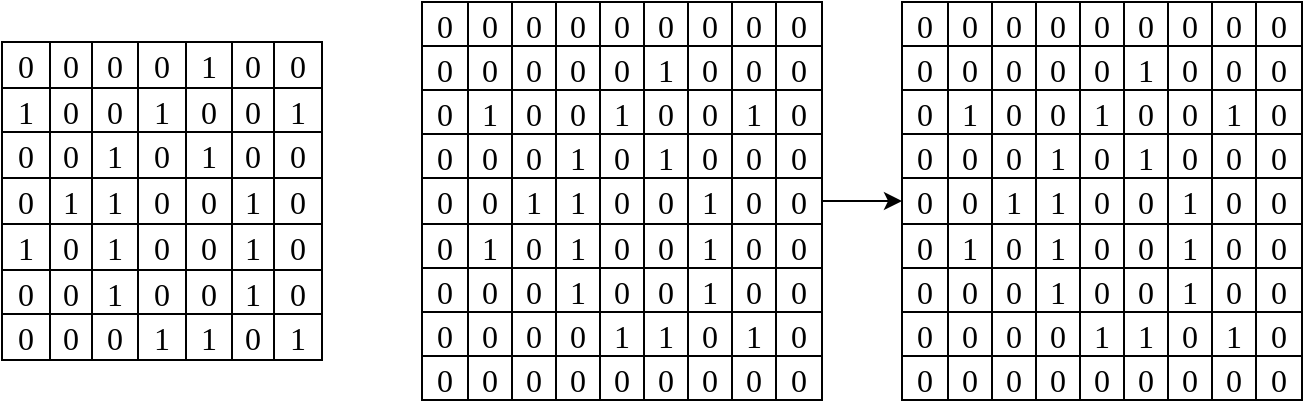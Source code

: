 <mxfile version="26.0.6">
  <diagram name="第 1 页" id="_wpt9Xtd_mOi68tcK9Fx">
    <mxGraphModel dx="521" dy="265" grid="1" gridSize="10" guides="1" tooltips="1" connect="1" arrows="1" fold="1" page="1" pageScale="1" pageWidth="827" pageHeight="1169" math="0" shadow="0">
      <root>
        <mxCell id="0" />
        <mxCell id="1" parent="0" />
        <mxCell id="73tQ1K4yN3Zxp4GSFfO6-1" value="" style="shape=table;startSize=0;container=1;collapsible=0;childLayout=tableLayout;fontSize=16;fontFamily=Times New Roman;swimlaneFillColor=none;fillStyle=hatch;gradientColor=none;fillColor=none;strokeColor=default;" vertex="1" parent="1">
          <mxGeometry x="120" y="161" width="160" height="159" as="geometry" />
        </mxCell>
        <mxCell id="73tQ1K4yN3Zxp4GSFfO6-53" style="shape=tableRow;horizontal=0;startSize=0;swimlaneHead=0;swimlaneBody=0;top=0;left=0;bottom=0;right=0;collapsible=0;dropTarget=0;points=[[0,0.5],[1,0.5]];portConstraint=eastwest;fontSize=16;fontFamily=Times New Roman;swimlaneFillColor=none;fillStyle=hatch;gradientColor=none;fillColor=none;strokeColor=default;" vertex="1" parent="73tQ1K4yN3Zxp4GSFfO6-1">
          <mxGeometry width="160" height="23" as="geometry" />
        </mxCell>
        <mxCell id="73tQ1K4yN3Zxp4GSFfO6-54" value="0" style="shape=partialRectangle;html=1;whiteSpace=wrap;connectable=0;overflow=hidden;top=0;left=0;bottom=0;right=0;pointerEvents=1;fontSize=16;fontFamily=Times New Roman;swimlaneFillColor=none;fillStyle=hatch;gradientColor=none;fillColor=none;strokeColor=default;" vertex="1" parent="73tQ1K4yN3Zxp4GSFfO6-53">
          <mxGeometry width="24" height="23" as="geometry">
            <mxRectangle width="24" height="23" as="alternateBounds" />
          </mxGeometry>
        </mxCell>
        <mxCell id="73tQ1K4yN3Zxp4GSFfO6-55" value="0" style="shape=partialRectangle;html=1;whiteSpace=wrap;connectable=0;overflow=hidden;top=0;left=0;bottom=0;right=0;pointerEvents=1;fontSize=16;fontFamily=Times New Roman;swimlaneFillColor=none;fillStyle=hatch;gradientColor=none;fillColor=none;strokeColor=default;" vertex="1" parent="73tQ1K4yN3Zxp4GSFfO6-53">
          <mxGeometry x="24" width="21" height="23" as="geometry">
            <mxRectangle width="21" height="23" as="alternateBounds" />
          </mxGeometry>
        </mxCell>
        <mxCell id="73tQ1K4yN3Zxp4GSFfO6-56" value="0" style="shape=partialRectangle;html=1;whiteSpace=wrap;connectable=0;overflow=hidden;top=0;left=0;bottom=0;right=0;pointerEvents=1;fontSize=16;fontFamily=Times New Roman;swimlaneFillColor=none;fillStyle=hatch;gradientColor=none;fillColor=none;strokeColor=default;" vertex="1" parent="73tQ1K4yN3Zxp4GSFfO6-53">
          <mxGeometry x="45" width="23" height="23" as="geometry">
            <mxRectangle width="23" height="23" as="alternateBounds" />
          </mxGeometry>
        </mxCell>
        <mxCell id="73tQ1K4yN3Zxp4GSFfO6-57" value="0" style="shape=partialRectangle;html=1;whiteSpace=wrap;connectable=0;overflow=hidden;top=0;left=0;bottom=0;right=0;pointerEvents=1;fontSize=16;fontFamily=Times New Roman;swimlaneFillColor=none;fillStyle=hatch;gradientColor=none;fillColor=none;strokeColor=default;" vertex="1" parent="73tQ1K4yN3Zxp4GSFfO6-53">
          <mxGeometry x="68" width="24" height="23" as="geometry">
            <mxRectangle width="24" height="23" as="alternateBounds" />
          </mxGeometry>
        </mxCell>
        <mxCell id="73tQ1K4yN3Zxp4GSFfO6-58" value="1" style="shape=partialRectangle;html=1;whiteSpace=wrap;connectable=0;overflow=hidden;top=0;left=0;bottom=0;right=0;pointerEvents=1;fontSize=16;fontFamily=Times New Roman;swimlaneFillColor=none;fillStyle=hatch;gradientColor=none;fillColor=none;strokeColor=default;" vertex="1" parent="73tQ1K4yN3Zxp4GSFfO6-53">
          <mxGeometry x="92" width="23" height="23" as="geometry">
            <mxRectangle width="23" height="23" as="alternateBounds" />
          </mxGeometry>
        </mxCell>
        <mxCell id="73tQ1K4yN3Zxp4GSFfO6-59" value="0" style="shape=partialRectangle;html=1;whiteSpace=wrap;connectable=0;overflow=hidden;top=0;left=0;bottom=0;right=0;pointerEvents=1;fontSize=16;fontFamily=Times New Roman;swimlaneFillColor=none;fillStyle=hatch;gradientColor=none;fillColor=none;strokeColor=default;" vertex="1" parent="73tQ1K4yN3Zxp4GSFfO6-53">
          <mxGeometry x="115" width="21" height="23" as="geometry">
            <mxRectangle width="21" height="23" as="alternateBounds" />
          </mxGeometry>
        </mxCell>
        <mxCell id="73tQ1K4yN3Zxp4GSFfO6-60" value="0" style="shape=partialRectangle;html=1;whiteSpace=wrap;connectable=0;overflow=hidden;top=0;left=0;bottom=0;right=0;pointerEvents=1;fontSize=16;fontFamily=Times New Roman;swimlaneFillColor=none;fillStyle=hatch;gradientColor=none;fillColor=none;strokeColor=default;" vertex="1" parent="73tQ1K4yN3Zxp4GSFfO6-53">
          <mxGeometry x="136" width="24" height="23" as="geometry">
            <mxRectangle width="24" height="23" as="alternateBounds" />
          </mxGeometry>
        </mxCell>
        <mxCell id="73tQ1K4yN3Zxp4GSFfO6-45" style="shape=tableRow;horizontal=0;startSize=0;swimlaneHead=0;swimlaneBody=0;top=0;left=0;bottom=0;right=0;collapsible=0;dropTarget=0;points=[[0,0.5],[1,0.5]];portConstraint=eastwest;fontSize=16;fontFamily=Times New Roman;swimlaneFillColor=none;fillStyle=hatch;gradientColor=none;fillColor=none;strokeColor=default;" vertex="1" parent="73tQ1K4yN3Zxp4GSFfO6-1">
          <mxGeometry y="23" width="160" height="22" as="geometry" />
        </mxCell>
        <mxCell id="73tQ1K4yN3Zxp4GSFfO6-46" value="1" style="shape=partialRectangle;html=1;whiteSpace=wrap;connectable=0;overflow=hidden;top=0;left=0;bottom=0;right=0;pointerEvents=1;fontSize=16;fontFamily=Times New Roman;swimlaneFillColor=none;fillStyle=hatch;gradientColor=none;fillColor=none;strokeColor=default;" vertex="1" parent="73tQ1K4yN3Zxp4GSFfO6-45">
          <mxGeometry width="24" height="22" as="geometry">
            <mxRectangle width="24" height="22" as="alternateBounds" />
          </mxGeometry>
        </mxCell>
        <mxCell id="73tQ1K4yN3Zxp4GSFfO6-47" value="0" style="shape=partialRectangle;html=1;whiteSpace=wrap;connectable=0;overflow=hidden;top=0;left=0;bottom=0;right=0;pointerEvents=1;fontSize=16;fontFamily=Times New Roman;swimlaneFillColor=none;fillStyle=hatch;gradientColor=none;fillColor=none;strokeColor=default;" vertex="1" parent="73tQ1K4yN3Zxp4GSFfO6-45">
          <mxGeometry x="24" width="21" height="22" as="geometry">
            <mxRectangle width="21" height="22" as="alternateBounds" />
          </mxGeometry>
        </mxCell>
        <mxCell id="73tQ1K4yN3Zxp4GSFfO6-48" value="0" style="shape=partialRectangle;html=1;whiteSpace=wrap;connectable=0;overflow=hidden;top=0;left=0;bottom=0;right=0;pointerEvents=1;fontSize=16;fontFamily=Times New Roman;swimlaneFillColor=none;fillStyle=hatch;gradientColor=none;fillColor=none;strokeColor=default;" vertex="1" parent="73tQ1K4yN3Zxp4GSFfO6-45">
          <mxGeometry x="45" width="23" height="22" as="geometry">
            <mxRectangle width="23" height="22" as="alternateBounds" />
          </mxGeometry>
        </mxCell>
        <mxCell id="73tQ1K4yN3Zxp4GSFfO6-49" value="1" style="shape=partialRectangle;html=1;whiteSpace=wrap;connectable=0;overflow=hidden;top=0;left=0;bottom=0;right=0;pointerEvents=1;fontSize=16;fontFamily=Times New Roman;swimlaneFillColor=none;fillStyle=hatch;gradientColor=none;fillColor=none;strokeColor=default;" vertex="1" parent="73tQ1K4yN3Zxp4GSFfO6-45">
          <mxGeometry x="68" width="24" height="22" as="geometry">
            <mxRectangle width="24" height="22" as="alternateBounds" />
          </mxGeometry>
        </mxCell>
        <mxCell id="73tQ1K4yN3Zxp4GSFfO6-50" value="0" style="shape=partialRectangle;html=1;whiteSpace=wrap;connectable=0;overflow=hidden;top=0;left=0;bottom=0;right=0;pointerEvents=1;fontSize=16;fontFamily=Times New Roman;swimlaneFillColor=none;fillStyle=hatch;gradientColor=none;fillColor=none;strokeColor=default;" vertex="1" parent="73tQ1K4yN3Zxp4GSFfO6-45">
          <mxGeometry x="92" width="23" height="22" as="geometry">
            <mxRectangle width="23" height="22" as="alternateBounds" />
          </mxGeometry>
        </mxCell>
        <mxCell id="73tQ1K4yN3Zxp4GSFfO6-51" value="0" style="shape=partialRectangle;html=1;whiteSpace=wrap;connectable=0;overflow=hidden;top=0;left=0;bottom=0;right=0;pointerEvents=1;fontSize=16;fontFamily=Times New Roman;swimlaneFillColor=none;fillStyle=hatch;gradientColor=none;fillColor=none;strokeColor=default;" vertex="1" parent="73tQ1K4yN3Zxp4GSFfO6-45">
          <mxGeometry x="115" width="21" height="22" as="geometry">
            <mxRectangle width="21" height="22" as="alternateBounds" />
          </mxGeometry>
        </mxCell>
        <mxCell id="73tQ1K4yN3Zxp4GSFfO6-52" value="1" style="shape=partialRectangle;html=1;whiteSpace=wrap;connectable=0;overflow=hidden;top=0;left=0;bottom=0;right=0;pointerEvents=1;fontSize=16;fontFamily=Times New Roman;swimlaneFillColor=none;fillStyle=hatch;gradientColor=none;fillColor=none;strokeColor=default;" vertex="1" parent="73tQ1K4yN3Zxp4GSFfO6-45">
          <mxGeometry x="136" width="24" height="22" as="geometry">
            <mxRectangle width="24" height="22" as="alternateBounds" />
          </mxGeometry>
        </mxCell>
        <mxCell id="73tQ1K4yN3Zxp4GSFfO6-37" style="shape=tableRow;horizontal=0;startSize=0;swimlaneHead=0;swimlaneBody=0;top=0;left=0;bottom=0;right=0;collapsible=0;dropTarget=0;points=[[0,0.5],[1,0.5]];portConstraint=eastwest;fontSize=16;fontFamily=Times New Roman;swimlaneFillColor=none;fillStyle=hatch;gradientColor=none;fillColor=none;strokeColor=default;" vertex="1" parent="73tQ1K4yN3Zxp4GSFfO6-1">
          <mxGeometry y="45" width="160" height="23" as="geometry" />
        </mxCell>
        <mxCell id="73tQ1K4yN3Zxp4GSFfO6-38" value="0" style="shape=partialRectangle;html=1;whiteSpace=wrap;connectable=0;overflow=hidden;top=0;left=0;bottom=0;right=0;pointerEvents=1;fontSize=16;fontFamily=Times New Roman;swimlaneFillColor=none;fillStyle=hatch;gradientColor=none;fillColor=none;strokeColor=default;" vertex="1" parent="73tQ1K4yN3Zxp4GSFfO6-37">
          <mxGeometry width="24" height="23" as="geometry">
            <mxRectangle width="24" height="23" as="alternateBounds" />
          </mxGeometry>
        </mxCell>
        <mxCell id="73tQ1K4yN3Zxp4GSFfO6-39" value="0" style="shape=partialRectangle;html=1;whiteSpace=wrap;connectable=0;overflow=hidden;top=0;left=0;bottom=0;right=0;pointerEvents=1;fontSize=16;fontFamily=Times New Roman;swimlaneFillColor=none;fillStyle=hatch;gradientColor=none;fillColor=none;strokeColor=default;" vertex="1" parent="73tQ1K4yN3Zxp4GSFfO6-37">
          <mxGeometry x="24" width="21" height="23" as="geometry">
            <mxRectangle width="21" height="23" as="alternateBounds" />
          </mxGeometry>
        </mxCell>
        <mxCell id="73tQ1K4yN3Zxp4GSFfO6-40" value="1" style="shape=partialRectangle;html=1;whiteSpace=wrap;connectable=0;overflow=hidden;top=0;left=0;bottom=0;right=0;pointerEvents=1;fontSize=16;fontFamily=Times New Roman;swimlaneFillColor=none;fillStyle=hatch;gradientColor=none;fillColor=none;strokeColor=default;" vertex="1" parent="73tQ1K4yN3Zxp4GSFfO6-37">
          <mxGeometry x="45" width="23" height="23" as="geometry">
            <mxRectangle width="23" height="23" as="alternateBounds" />
          </mxGeometry>
        </mxCell>
        <mxCell id="73tQ1K4yN3Zxp4GSFfO6-41" value="0" style="shape=partialRectangle;html=1;whiteSpace=wrap;connectable=0;overflow=hidden;top=0;left=0;bottom=0;right=0;pointerEvents=1;fontSize=16;fontFamily=Times New Roman;swimlaneFillColor=none;fillStyle=hatch;gradientColor=none;fillColor=none;strokeColor=default;" vertex="1" parent="73tQ1K4yN3Zxp4GSFfO6-37">
          <mxGeometry x="68" width="24" height="23" as="geometry">
            <mxRectangle width="24" height="23" as="alternateBounds" />
          </mxGeometry>
        </mxCell>
        <mxCell id="73tQ1K4yN3Zxp4GSFfO6-42" value="1" style="shape=partialRectangle;html=1;whiteSpace=wrap;connectable=0;overflow=hidden;top=0;left=0;bottom=0;right=0;pointerEvents=1;fontSize=16;fontFamily=Times New Roman;swimlaneFillColor=none;fillStyle=hatch;gradientColor=none;fillColor=none;strokeColor=default;" vertex="1" parent="73tQ1K4yN3Zxp4GSFfO6-37">
          <mxGeometry x="92" width="23" height="23" as="geometry">
            <mxRectangle width="23" height="23" as="alternateBounds" />
          </mxGeometry>
        </mxCell>
        <mxCell id="73tQ1K4yN3Zxp4GSFfO6-43" value="0" style="shape=partialRectangle;html=1;whiteSpace=wrap;connectable=0;overflow=hidden;top=0;left=0;bottom=0;right=0;pointerEvents=1;fontSize=16;fontFamily=Times New Roman;swimlaneFillColor=none;fillStyle=hatch;gradientColor=none;fillColor=none;strokeColor=default;" vertex="1" parent="73tQ1K4yN3Zxp4GSFfO6-37">
          <mxGeometry x="115" width="21" height="23" as="geometry">
            <mxRectangle width="21" height="23" as="alternateBounds" />
          </mxGeometry>
        </mxCell>
        <mxCell id="73tQ1K4yN3Zxp4GSFfO6-44" value="0" style="shape=partialRectangle;html=1;whiteSpace=wrap;connectable=0;overflow=hidden;top=0;left=0;bottom=0;right=0;pointerEvents=1;fontSize=16;fontFamily=Times New Roman;swimlaneFillColor=none;fillStyle=hatch;gradientColor=none;fillColor=none;strokeColor=default;" vertex="1" parent="73tQ1K4yN3Zxp4GSFfO6-37">
          <mxGeometry x="136" width="24" height="23" as="geometry">
            <mxRectangle width="24" height="23" as="alternateBounds" />
          </mxGeometry>
        </mxCell>
        <mxCell id="73tQ1K4yN3Zxp4GSFfO6-29" style="shape=tableRow;horizontal=0;startSize=0;swimlaneHead=0;swimlaneBody=0;top=0;left=0;bottom=0;right=0;collapsible=0;dropTarget=0;points=[[0,0.5],[1,0.5]];portConstraint=eastwest;fontSize=16;fontFamily=Times New Roman;swimlaneFillColor=none;fillStyle=hatch;gradientColor=none;fillColor=none;strokeColor=default;" vertex="1" parent="73tQ1K4yN3Zxp4GSFfO6-1">
          <mxGeometry y="68" width="160" height="23" as="geometry" />
        </mxCell>
        <mxCell id="73tQ1K4yN3Zxp4GSFfO6-30" value="0" style="shape=partialRectangle;html=1;whiteSpace=wrap;connectable=0;overflow=hidden;top=0;left=0;bottom=0;right=0;pointerEvents=1;fontSize=16;fontFamily=Times New Roman;swimlaneFillColor=none;fillStyle=hatch;gradientColor=none;fillColor=none;strokeColor=default;" vertex="1" parent="73tQ1K4yN3Zxp4GSFfO6-29">
          <mxGeometry width="24" height="23" as="geometry">
            <mxRectangle width="24" height="23" as="alternateBounds" />
          </mxGeometry>
        </mxCell>
        <mxCell id="73tQ1K4yN3Zxp4GSFfO6-31" value="1" style="shape=partialRectangle;html=1;whiteSpace=wrap;connectable=0;overflow=hidden;top=0;left=0;bottom=0;right=0;pointerEvents=1;fontSize=16;fontFamily=Times New Roman;swimlaneFillColor=none;fillStyle=hatch;gradientColor=none;fillColor=none;strokeColor=default;" vertex="1" parent="73tQ1K4yN3Zxp4GSFfO6-29">
          <mxGeometry x="24" width="21" height="23" as="geometry">
            <mxRectangle width="21" height="23" as="alternateBounds" />
          </mxGeometry>
        </mxCell>
        <mxCell id="73tQ1K4yN3Zxp4GSFfO6-32" value="1" style="shape=partialRectangle;html=1;whiteSpace=wrap;connectable=0;overflow=hidden;top=0;left=0;bottom=0;right=0;pointerEvents=1;fontSize=16;fontFamily=Times New Roman;swimlaneFillColor=none;fillStyle=hatch;gradientColor=none;fillColor=none;strokeColor=default;" vertex="1" parent="73tQ1K4yN3Zxp4GSFfO6-29">
          <mxGeometry x="45" width="23" height="23" as="geometry">
            <mxRectangle width="23" height="23" as="alternateBounds" />
          </mxGeometry>
        </mxCell>
        <mxCell id="73tQ1K4yN3Zxp4GSFfO6-33" value="0" style="shape=partialRectangle;html=1;whiteSpace=wrap;connectable=0;overflow=hidden;top=0;left=0;bottom=0;right=0;pointerEvents=1;fontSize=16;fontFamily=Times New Roman;swimlaneFillColor=none;fillStyle=hatch;gradientColor=none;fillColor=none;strokeColor=default;" vertex="1" parent="73tQ1K4yN3Zxp4GSFfO6-29">
          <mxGeometry x="68" width="24" height="23" as="geometry">
            <mxRectangle width="24" height="23" as="alternateBounds" />
          </mxGeometry>
        </mxCell>
        <mxCell id="73tQ1K4yN3Zxp4GSFfO6-34" value="0" style="shape=partialRectangle;html=1;whiteSpace=wrap;connectable=0;overflow=hidden;top=0;left=0;bottom=0;right=0;pointerEvents=1;fontSize=16;fontFamily=Times New Roman;swimlaneFillColor=none;fillStyle=hatch;gradientColor=none;fillColor=none;strokeColor=default;" vertex="1" parent="73tQ1K4yN3Zxp4GSFfO6-29">
          <mxGeometry x="92" width="23" height="23" as="geometry">
            <mxRectangle width="23" height="23" as="alternateBounds" />
          </mxGeometry>
        </mxCell>
        <mxCell id="73tQ1K4yN3Zxp4GSFfO6-35" value="1" style="shape=partialRectangle;html=1;whiteSpace=wrap;connectable=0;overflow=hidden;top=0;left=0;bottom=0;right=0;pointerEvents=1;fontSize=16;fontFamily=Times New Roman;swimlaneFillColor=none;fillStyle=hatch;gradientColor=none;fillColor=none;strokeColor=default;" vertex="1" parent="73tQ1K4yN3Zxp4GSFfO6-29">
          <mxGeometry x="115" width="21" height="23" as="geometry">
            <mxRectangle width="21" height="23" as="alternateBounds" />
          </mxGeometry>
        </mxCell>
        <mxCell id="73tQ1K4yN3Zxp4GSFfO6-36" value="0" style="shape=partialRectangle;html=1;whiteSpace=wrap;connectable=0;overflow=hidden;top=0;left=0;bottom=0;right=0;pointerEvents=1;fontSize=16;fontFamily=Times New Roman;swimlaneFillColor=none;fillStyle=hatch;gradientColor=none;fillColor=none;strokeColor=default;" vertex="1" parent="73tQ1K4yN3Zxp4GSFfO6-29">
          <mxGeometry x="136" width="24" height="23" as="geometry">
            <mxRectangle width="24" height="23" as="alternateBounds" />
          </mxGeometry>
        </mxCell>
        <mxCell id="73tQ1K4yN3Zxp4GSFfO6-2" value="" style="shape=tableRow;horizontal=0;startSize=0;swimlaneHead=0;swimlaneBody=0;top=0;left=0;bottom=0;right=0;collapsible=0;dropTarget=0;points=[[0,0.5],[1,0.5]];portConstraint=eastwest;fontSize=16;fontFamily=Times New Roman;swimlaneFillColor=none;fillStyle=hatch;gradientColor=none;fillColor=none;strokeColor=default;" vertex="1" parent="73tQ1K4yN3Zxp4GSFfO6-1">
          <mxGeometry y="91" width="160" height="23" as="geometry" />
        </mxCell>
        <mxCell id="73tQ1K4yN3Zxp4GSFfO6-23" value="1" style="shape=partialRectangle;html=1;whiteSpace=wrap;connectable=0;overflow=hidden;top=0;left=0;bottom=0;right=0;pointerEvents=1;fontSize=16;fontFamily=Times New Roman;swimlaneFillColor=none;fillStyle=hatch;gradientColor=none;fillColor=none;strokeColor=default;" vertex="1" parent="73tQ1K4yN3Zxp4GSFfO6-2">
          <mxGeometry width="24" height="23" as="geometry">
            <mxRectangle width="24" height="23" as="alternateBounds" />
          </mxGeometry>
        </mxCell>
        <mxCell id="73tQ1K4yN3Zxp4GSFfO6-20" value="0" style="shape=partialRectangle;html=1;whiteSpace=wrap;connectable=0;overflow=hidden;top=0;left=0;bottom=0;right=0;pointerEvents=1;fontSize=16;fontFamily=Times New Roman;swimlaneFillColor=none;fillStyle=hatch;gradientColor=none;fillColor=none;strokeColor=default;" vertex="1" parent="73tQ1K4yN3Zxp4GSFfO6-2">
          <mxGeometry x="24" width="21" height="23" as="geometry">
            <mxRectangle width="21" height="23" as="alternateBounds" />
          </mxGeometry>
        </mxCell>
        <mxCell id="73tQ1K4yN3Zxp4GSFfO6-14" value="1" style="shape=partialRectangle;html=1;whiteSpace=wrap;connectable=0;overflow=hidden;top=0;left=0;bottom=0;right=0;pointerEvents=1;fontSize=16;fontFamily=Times New Roman;swimlaneFillColor=none;fillStyle=hatch;gradientColor=none;fillColor=none;strokeColor=default;" vertex="1" parent="73tQ1K4yN3Zxp4GSFfO6-2">
          <mxGeometry x="45" width="23" height="23" as="geometry">
            <mxRectangle width="23" height="23" as="alternateBounds" />
          </mxGeometry>
        </mxCell>
        <mxCell id="73tQ1K4yN3Zxp4GSFfO6-3" value="0" style="shape=partialRectangle;html=1;whiteSpace=wrap;connectable=0;overflow=hidden;top=0;left=0;bottom=0;right=0;pointerEvents=1;fontSize=16;fontFamily=Times New Roman;swimlaneFillColor=none;fillStyle=hatch;gradientColor=none;fillColor=none;strokeColor=default;" vertex="1" parent="73tQ1K4yN3Zxp4GSFfO6-2">
          <mxGeometry x="68" width="24" height="23" as="geometry">
            <mxRectangle width="24" height="23" as="alternateBounds" />
          </mxGeometry>
        </mxCell>
        <mxCell id="73tQ1K4yN3Zxp4GSFfO6-4" value="0" style="shape=partialRectangle;html=1;whiteSpace=wrap;connectable=0;overflow=hidden;top=0;left=0;bottom=0;right=0;pointerEvents=1;fontSize=16;fontFamily=Times New Roman;swimlaneFillColor=none;fillStyle=hatch;gradientColor=none;fillColor=none;strokeColor=default;" vertex="1" parent="73tQ1K4yN3Zxp4GSFfO6-2">
          <mxGeometry x="92" width="23" height="23" as="geometry">
            <mxRectangle width="23" height="23" as="alternateBounds" />
          </mxGeometry>
        </mxCell>
        <mxCell id="73tQ1K4yN3Zxp4GSFfO6-5" value="1" style="shape=partialRectangle;html=1;whiteSpace=wrap;connectable=0;overflow=hidden;top=0;left=0;bottom=0;right=0;pointerEvents=1;fontSize=16;fontFamily=Times New Roman;swimlaneFillColor=none;fillStyle=hatch;gradientColor=none;fillColor=none;strokeColor=default;" vertex="1" parent="73tQ1K4yN3Zxp4GSFfO6-2">
          <mxGeometry x="115" width="21" height="23" as="geometry">
            <mxRectangle width="21" height="23" as="alternateBounds" />
          </mxGeometry>
        </mxCell>
        <mxCell id="73tQ1K4yN3Zxp4GSFfO6-17" value="0" style="shape=partialRectangle;html=1;whiteSpace=wrap;connectable=0;overflow=hidden;top=0;left=0;bottom=0;right=0;pointerEvents=1;fontSize=16;fontFamily=Times New Roman;swimlaneFillColor=none;fillStyle=hatch;gradientColor=none;fillColor=none;strokeColor=default;" vertex="1" parent="73tQ1K4yN3Zxp4GSFfO6-2">
          <mxGeometry x="136" width="24" height="23" as="geometry">
            <mxRectangle width="24" height="23" as="alternateBounds" />
          </mxGeometry>
        </mxCell>
        <mxCell id="73tQ1K4yN3Zxp4GSFfO6-6" value="" style="shape=tableRow;horizontal=0;startSize=0;swimlaneHead=0;swimlaneBody=0;top=0;left=0;bottom=0;right=0;collapsible=0;dropTarget=0;points=[[0,0.5],[1,0.5]];portConstraint=eastwest;fontSize=16;fontFamily=Times New Roman;swimlaneFillColor=none;fillStyle=hatch;gradientColor=none;fillColor=none;strokeColor=default;" vertex="1" parent="73tQ1K4yN3Zxp4GSFfO6-1">
          <mxGeometry y="114" width="160" height="22" as="geometry" />
        </mxCell>
        <mxCell id="73tQ1K4yN3Zxp4GSFfO6-24" value="0" style="shape=partialRectangle;html=1;whiteSpace=wrap;connectable=0;overflow=hidden;top=0;left=0;bottom=0;right=0;pointerEvents=1;fontSize=16;fontFamily=Times New Roman;swimlaneFillColor=none;fillStyle=hatch;gradientColor=none;fillColor=none;strokeColor=default;" vertex="1" parent="73tQ1K4yN3Zxp4GSFfO6-6">
          <mxGeometry width="24" height="22" as="geometry">
            <mxRectangle width="24" height="22" as="alternateBounds" />
          </mxGeometry>
        </mxCell>
        <mxCell id="73tQ1K4yN3Zxp4GSFfO6-21" value="0" style="shape=partialRectangle;html=1;whiteSpace=wrap;connectable=0;overflow=hidden;top=0;left=0;bottom=0;right=0;pointerEvents=1;fontSize=16;fontFamily=Times New Roman;swimlaneFillColor=none;fillStyle=hatch;gradientColor=none;fillColor=none;strokeColor=default;" vertex="1" parent="73tQ1K4yN3Zxp4GSFfO6-6">
          <mxGeometry x="24" width="21" height="22" as="geometry">
            <mxRectangle width="21" height="22" as="alternateBounds" />
          </mxGeometry>
        </mxCell>
        <mxCell id="73tQ1K4yN3Zxp4GSFfO6-15" value="1" style="shape=partialRectangle;html=1;whiteSpace=wrap;connectable=0;overflow=hidden;top=0;left=0;bottom=0;right=0;pointerEvents=1;fontSize=16;fontFamily=Times New Roman;swimlaneFillColor=none;fillStyle=hatch;gradientColor=none;fillColor=none;strokeColor=default;" vertex="1" parent="73tQ1K4yN3Zxp4GSFfO6-6">
          <mxGeometry x="45" width="23" height="22" as="geometry">
            <mxRectangle width="23" height="22" as="alternateBounds" />
          </mxGeometry>
        </mxCell>
        <mxCell id="73tQ1K4yN3Zxp4GSFfO6-7" value="0" style="shape=partialRectangle;html=1;whiteSpace=wrap;connectable=0;overflow=hidden;top=0;left=0;bottom=0;right=0;pointerEvents=1;fontSize=16;fontFamily=Times New Roman;swimlaneFillColor=none;fillStyle=hatch;gradientColor=none;fillColor=none;strokeColor=default;" vertex="1" parent="73tQ1K4yN3Zxp4GSFfO6-6">
          <mxGeometry x="68" width="24" height="22" as="geometry">
            <mxRectangle width="24" height="22" as="alternateBounds" />
          </mxGeometry>
        </mxCell>
        <mxCell id="73tQ1K4yN3Zxp4GSFfO6-8" value="0" style="shape=partialRectangle;html=1;whiteSpace=wrap;connectable=0;overflow=hidden;top=0;left=0;bottom=0;right=0;pointerEvents=1;fontSize=16;fontFamily=Times New Roman;swimlaneFillColor=none;fillStyle=hatch;gradientColor=none;fillColor=none;strokeColor=default;" vertex="1" parent="73tQ1K4yN3Zxp4GSFfO6-6">
          <mxGeometry x="92" width="23" height="22" as="geometry">
            <mxRectangle width="23" height="22" as="alternateBounds" />
          </mxGeometry>
        </mxCell>
        <mxCell id="73tQ1K4yN3Zxp4GSFfO6-9" value="1" style="shape=partialRectangle;html=1;whiteSpace=wrap;connectable=0;overflow=hidden;top=0;left=0;bottom=0;right=0;pointerEvents=1;fontSize=16;fontFamily=Times New Roman;swimlaneFillColor=none;fillStyle=hatch;gradientColor=none;fillColor=none;strokeColor=default;" vertex="1" parent="73tQ1K4yN3Zxp4GSFfO6-6">
          <mxGeometry x="115" width="21" height="22" as="geometry">
            <mxRectangle width="21" height="22" as="alternateBounds" />
          </mxGeometry>
        </mxCell>
        <mxCell id="73tQ1K4yN3Zxp4GSFfO6-18" value="0" style="shape=partialRectangle;html=1;whiteSpace=wrap;connectable=0;overflow=hidden;top=0;left=0;bottom=0;right=0;pointerEvents=1;fontSize=16;fontFamily=Times New Roman;swimlaneFillColor=none;fillStyle=hatch;gradientColor=none;fillColor=none;strokeColor=default;" vertex="1" parent="73tQ1K4yN3Zxp4GSFfO6-6">
          <mxGeometry x="136" width="24" height="22" as="geometry">
            <mxRectangle width="24" height="22" as="alternateBounds" />
          </mxGeometry>
        </mxCell>
        <mxCell id="73tQ1K4yN3Zxp4GSFfO6-10" value="" style="shape=tableRow;horizontal=0;startSize=0;swimlaneHead=0;swimlaneBody=0;top=0;left=0;bottom=0;right=0;collapsible=0;dropTarget=0;points=[[0,0.5],[1,0.5]];portConstraint=eastwest;fontSize=16;fontFamily=Times New Roman;swimlaneFillColor=none;fillStyle=hatch;gradientColor=none;fillColor=none;strokeColor=default;" vertex="1" parent="73tQ1K4yN3Zxp4GSFfO6-1">
          <mxGeometry y="136" width="160" height="23" as="geometry" />
        </mxCell>
        <mxCell id="73tQ1K4yN3Zxp4GSFfO6-25" value="0" style="shape=partialRectangle;html=1;whiteSpace=wrap;connectable=0;overflow=hidden;top=0;left=0;bottom=0;right=0;pointerEvents=1;fontSize=16;fontFamily=Times New Roman;swimlaneFillColor=none;fillStyle=hatch;gradientColor=none;fillColor=none;strokeColor=default;" vertex="1" parent="73tQ1K4yN3Zxp4GSFfO6-10">
          <mxGeometry width="24" height="23" as="geometry">
            <mxRectangle width="24" height="23" as="alternateBounds" />
          </mxGeometry>
        </mxCell>
        <mxCell id="73tQ1K4yN3Zxp4GSFfO6-22" value="0" style="shape=partialRectangle;html=1;whiteSpace=wrap;connectable=0;overflow=hidden;top=0;left=0;bottom=0;right=0;pointerEvents=1;fontSize=16;fontFamily=Times New Roman;swimlaneFillColor=none;fillStyle=hatch;gradientColor=none;fillColor=none;strokeColor=default;" vertex="1" parent="73tQ1K4yN3Zxp4GSFfO6-10">
          <mxGeometry x="24" width="21" height="23" as="geometry">
            <mxRectangle width="21" height="23" as="alternateBounds" />
          </mxGeometry>
        </mxCell>
        <mxCell id="73tQ1K4yN3Zxp4GSFfO6-16" value="0" style="shape=partialRectangle;html=1;whiteSpace=wrap;connectable=0;overflow=hidden;top=0;left=0;bottom=0;right=0;pointerEvents=1;fontSize=16;fontFamily=Times New Roman;swimlaneFillColor=none;fillStyle=hatch;gradientColor=none;fillColor=none;strokeColor=default;" vertex="1" parent="73tQ1K4yN3Zxp4GSFfO6-10">
          <mxGeometry x="45" width="23" height="23" as="geometry">
            <mxRectangle width="23" height="23" as="alternateBounds" />
          </mxGeometry>
        </mxCell>
        <mxCell id="73tQ1K4yN3Zxp4GSFfO6-11" value="1" style="shape=partialRectangle;html=1;whiteSpace=wrap;connectable=0;overflow=hidden;top=0;left=0;bottom=0;right=0;pointerEvents=1;fontSize=16;fontFamily=Times New Roman;swimlaneFillColor=none;fillStyle=hatch;gradientColor=none;fillColor=none;strokeColor=default;" vertex="1" parent="73tQ1K4yN3Zxp4GSFfO6-10">
          <mxGeometry x="68" width="24" height="23" as="geometry">
            <mxRectangle width="24" height="23" as="alternateBounds" />
          </mxGeometry>
        </mxCell>
        <mxCell id="73tQ1K4yN3Zxp4GSFfO6-12" value="1" style="shape=partialRectangle;html=1;whiteSpace=wrap;connectable=0;overflow=hidden;top=0;left=0;bottom=0;right=0;pointerEvents=1;fontSize=16;fontFamily=Times New Roman;swimlaneFillColor=none;fillStyle=hatch;gradientColor=none;fillColor=none;strokeColor=default;" vertex="1" parent="73tQ1K4yN3Zxp4GSFfO6-10">
          <mxGeometry x="92" width="23" height="23" as="geometry">
            <mxRectangle width="23" height="23" as="alternateBounds" />
          </mxGeometry>
        </mxCell>
        <mxCell id="73tQ1K4yN3Zxp4GSFfO6-13" value="0" style="shape=partialRectangle;html=1;whiteSpace=wrap;connectable=0;overflow=hidden;top=0;left=0;bottom=0;right=0;pointerEvents=1;fontSize=16;fontFamily=Times New Roman;swimlaneFillColor=none;fillStyle=hatch;gradientColor=none;fillColor=none;strokeColor=default;" vertex="1" parent="73tQ1K4yN3Zxp4GSFfO6-10">
          <mxGeometry x="115" width="21" height="23" as="geometry">
            <mxRectangle width="21" height="23" as="alternateBounds" />
          </mxGeometry>
        </mxCell>
        <mxCell id="73tQ1K4yN3Zxp4GSFfO6-19" value="1" style="shape=partialRectangle;html=1;whiteSpace=wrap;connectable=0;overflow=hidden;top=0;left=0;bottom=0;right=0;pointerEvents=1;fontSize=16;fontFamily=Times New Roman;swimlaneFillColor=none;fillStyle=hatch;gradientColor=none;fillColor=none;strokeColor=default;" vertex="1" parent="73tQ1K4yN3Zxp4GSFfO6-10">
          <mxGeometry x="136" width="24" height="23" as="geometry">
            <mxRectangle width="24" height="23" as="alternateBounds" />
          </mxGeometry>
        </mxCell>
        <mxCell id="73tQ1K4yN3Zxp4GSFfO6-383" value="" style="edgeStyle=orthogonalEdgeStyle;rounded=0;orthogonalLoop=1;jettySize=auto;html=1;" edge="1" parent="1" source="73tQ1K4yN3Zxp4GSFfO6-62" target="73tQ1K4yN3Zxp4GSFfO6-292">
          <mxGeometry relative="1" as="geometry" />
        </mxCell>
        <mxCell id="73tQ1K4yN3Zxp4GSFfO6-62" value="" style="shape=table;startSize=0;container=1;collapsible=0;childLayout=tableLayout;fontSize=16;fontFamily=Times New Roman;swimlaneLine=1;" vertex="1" parent="1">
          <mxGeometry x="330" y="141" width="200" height="199" as="geometry" />
        </mxCell>
        <mxCell id="73tQ1K4yN3Zxp4GSFfO6-174" style="shape=tableRow;horizontal=0;startSize=0;swimlaneHead=0;swimlaneBody=0;strokeColor=inherit;top=0;left=0;bottom=0;right=0;collapsible=0;dropTarget=0;fillColor=none;points=[[0,0.5],[1,0.5]];portConstraint=eastwest;fontSize=16;fontFamily=Times New Roman;" vertex="1" parent="73tQ1K4yN3Zxp4GSFfO6-62">
          <mxGeometry width="200" height="22" as="geometry" />
        </mxCell>
        <mxCell id="73tQ1K4yN3Zxp4GSFfO6-175" value="0" style="shape=partialRectangle;html=1;whiteSpace=wrap;connectable=0;strokeColor=inherit;overflow=hidden;fillColor=none;top=0;left=0;bottom=0;right=0;pointerEvents=1;fontSize=16;fontFamily=Times New Roman;" vertex="1" parent="73tQ1K4yN3Zxp4GSFfO6-174">
          <mxGeometry width="23" height="22" as="geometry">
            <mxRectangle width="23" height="22" as="alternateBounds" />
          </mxGeometry>
        </mxCell>
        <mxCell id="73tQ1K4yN3Zxp4GSFfO6-176" value="0" style="shape=partialRectangle;html=1;whiteSpace=wrap;connectable=0;strokeColor=inherit;overflow=hidden;fillColor=none;top=0;left=0;bottom=0;right=0;pointerEvents=1;fontSize=16;fontFamily=Times New Roman;" vertex="1" parent="73tQ1K4yN3Zxp4GSFfO6-174">
          <mxGeometry x="23" width="22" height="22" as="geometry">
            <mxRectangle width="22" height="22" as="alternateBounds" />
          </mxGeometry>
        </mxCell>
        <mxCell id="73tQ1K4yN3Zxp4GSFfO6-177" value="0" style="shape=partialRectangle;html=1;whiteSpace=wrap;connectable=0;strokeColor=inherit;overflow=hidden;fillColor=none;top=0;left=0;bottom=0;right=0;pointerEvents=1;fontSize=16;fontFamily=Times New Roman;" vertex="1" parent="73tQ1K4yN3Zxp4GSFfO6-174">
          <mxGeometry x="45" width="22" height="22" as="geometry">
            <mxRectangle width="22" height="22" as="alternateBounds" />
          </mxGeometry>
        </mxCell>
        <mxCell id="73tQ1K4yN3Zxp4GSFfO6-178" value="0" style="shape=partialRectangle;html=1;whiteSpace=wrap;connectable=0;strokeColor=inherit;overflow=hidden;fillColor=none;top=0;left=0;bottom=0;right=0;pointerEvents=1;fontSize=16;fontFamily=Times New Roman;" vertex="1" parent="73tQ1K4yN3Zxp4GSFfO6-174">
          <mxGeometry x="67" width="22" height="22" as="geometry">
            <mxRectangle width="22" height="22" as="alternateBounds" />
          </mxGeometry>
        </mxCell>
        <mxCell id="73tQ1K4yN3Zxp4GSFfO6-179" value="0" style="shape=partialRectangle;html=1;whiteSpace=wrap;connectable=0;strokeColor=inherit;overflow=hidden;fillColor=none;top=0;left=0;bottom=0;right=0;pointerEvents=1;fontSize=16;fontFamily=Times New Roman;" vertex="1" parent="73tQ1K4yN3Zxp4GSFfO6-174">
          <mxGeometry x="89" width="22" height="22" as="geometry">
            <mxRectangle width="22" height="22" as="alternateBounds" />
          </mxGeometry>
        </mxCell>
        <mxCell id="73tQ1K4yN3Zxp4GSFfO6-180" value="0" style="shape=partialRectangle;html=1;whiteSpace=wrap;connectable=0;strokeColor=inherit;overflow=hidden;fillColor=none;top=0;left=0;bottom=0;right=0;pointerEvents=1;fontSize=16;fontFamily=Times New Roman;" vertex="1" parent="73tQ1K4yN3Zxp4GSFfO6-174">
          <mxGeometry x="111" width="22" height="22" as="geometry">
            <mxRectangle width="22" height="22" as="alternateBounds" />
          </mxGeometry>
        </mxCell>
        <mxCell id="73tQ1K4yN3Zxp4GSFfO6-181" value="0" style="shape=partialRectangle;html=1;whiteSpace=wrap;connectable=0;strokeColor=inherit;overflow=hidden;fillColor=none;top=0;left=0;bottom=0;right=0;pointerEvents=1;fontSize=16;fontFamily=Times New Roman;" vertex="1" parent="73tQ1K4yN3Zxp4GSFfO6-174">
          <mxGeometry x="133" width="22" height="22" as="geometry">
            <mxRectangle width="22" height="22" as="alternateBounds" />
          </mxGeometry>
        </mxCell>
        <mxCell id="73tQ1K4yN3Zxp4GSFfO6-182" value="0" style="shape=partialRectangle;html=1;whiteSpace=wrap;connectable=0;strokeColor=inherit;overflow=hidden;fillColor=none;top=0;left=0;bottom=0;right=0;pointerEvents=1;fontSize=16;fontFamily=Times New Roman;" vertex="1" parent="73tQ1K4yN3Zxp4GSFfO6-174">
          <mxGeometry x="155" width="22" height="22" as="geometry">
            <mxRectangle width="22" height="22" as="alternateBounds" />
          </mxGeometry>
        </mxCell>
        <mxCell id="73tQ1K4yN3Zxp4GSFfO6-183" value="0" style="shape=partialRectangle;html=1;whiteSpace=wrap;connectable=0;strokeColor=inherit;overflow=hidden;fillColor=none;top=0;left=0;bottom=0;right=0;pointerEvents=1;fontSize=16;fontFamily=Times New Roman;" vertex="1" parent="73tQ1K4yN3Zxp4GSFfO6-174">
          <mxGeometry x="177" width="23" height="22" as="geometry">
            <mxRectangle width="23" height="22" as="alternateBounds" />
          </mxGeometry>
        </mxCell>
        <mxCell id="73tQ1K4yN3Zxp4GSFfO6-63" style="shape=tableRow;horizontal=0;startSize=0;swimlaneHead=0;swimlaneBody=0;strokeColor=inherit;top=0;left=0;bottom=0;right=0;collapsible=0;dropTarget=0;fillColor=none;points=[[0,0.5],[1,0.5]];portConstraint=eastwest;fontSize=16;fontFamily=Times New Roman;" vertex="1" parent="73tQ1K4yN3Zxp4GSFfO6-62">
          <mxGeometry y="22" width="200" height="22" as="geometry" />
        </mxCell>
        <mxCell id="73tQ1K4yN3Zxp4GSFfO6-119" value="0" style="shape=partialRectangle;html=1;whiteSpace=wrap;connectable=0;strokeColor=inherit;overflow=hidden;fillColor=none;top=0;left=0;bottom=0;right=0;pointerEvents=1;fontSize=16;fontFamily=Times New Roman;" vertex="1" parent="73tQ1K4yN3Zxp4GSFfO6-63">
          <mxGeometry width="23" height="22" as="geometry">
            <mxRectangle width="23" height="22" as="alternateBounds" />
          </mxGeometry>
        </mxCell>
        <mxCell id="73tQ1K4yN3Zxp4GSFfO6-64" value="0" style="shape=partialRectangle;html=1;whiteSpace=wrap;connectable=0;strokeColor=inherit;overflow=hidden;fillColor=none;top=0;left=0;bottom=0;right=0;pointerEvents=1;fontSize=16;fontFamily=Times New Roman;" vertex="1" parent="73tQ1K4yN3Zxp4GSFfO6-63">
          <mxGeometry x="23" width="22" height="22" as="geometry">
            <mxRectangle width="22" height="22" as="alternateBounds" />
          </mxGeometry>
        </mxCell>
        <mxCell id="73tQ1K4yN3Zxp4GSFfO6-65" value="0" style="shape=partialRectangle;html=1;whiteSpace=wrap;connectable=0;strokeColor=inherit;overflow=hidden;fillColor=none;top=0;left=0;bottom=0;right=0;pointerEvents=1;fontSize=16;fontFamily=Times New Roman;" vertex="1" parent="73tQ1K4yN3Zxp4GSFfO6-63">
          <mxGeometry x="45" width="22" height="22" as="geometry">
            <mxRectangle width="22" height="22" as="alternateBounds" />
          </mxGeometry>
        </mxCell>
        <mxCell id="73tQ1K4yN3Zxp4GSFfO6-66" value="0" style="shape=partialRectangle;html=1;whiteSpace=wrap;connectable=0;strokeColor=inherit;overflow=hidden;fillColor=none;top=0;left=0;bottom=0;right=0;pointerEvents=1;fontSize=16;fontFamily=Times New Roman;" vertex="1" parent="73tQ1K4yN3Zxp4GSFfO6-63">
          <mxGeometry x="67" width="22" height="22" as="geometry">
            <mxRectangle width="22" height="22" as="alternateBounds" />
          </mxGeometry>
        </mxCell>
        <mxCell id="73tQ1K4yN3Zxp4GSFfO6-67" value="0" style="shape=partialRectangle;html=1;whiteSpace=wrap;connectable=0;strokeColor=inherit;overflow=hidden;fillColor=none;top=0;left=0;bottom=0;right=0;pointerEvents=1;fontSize=16;fontFamily=Times New Roman;" vertex="1" parent="73tQ1K4yN3Zxp4GSFfO6-63">
          <mxGeometry x="89" width="22" height="22" as="geometry">
            <mxRectangle width="22" height="22" as="alternateBounds" />
          </mxGeometry>
        </mxCell>
        <mxCell id="73tQ1K4yN3Zxp4GSFfO6-68" value="1" style="shape=partialRectangle;html=1;whiteSpace=wrap;connectable=0;strokeColor=inherit;overflow=hidden;fillColor=none;top=0;left=0;bottom=0;right=0;pointerEvents=1;fontSize=16;fontFamily=Times New Roman;" vertex="1" parent="73tQ1K4yN3Zxp4GSFfO6-63">
          <mxGeometry x="111" width="22" height="22" as="geometry">
            <mxRectangle width="22" height="22" as="alternateBounds" />
          </mxGeometry>
        </mxCell>
        <mxCell id="73tQ1K4yN3Zxp4GSFfO6-69" value="0" style="shape=partialRectangle;html=1;whiteSpace=wrap;connectable=0;strokeColor=inherit;overflow=hidden;fillColor=none;top=0;left=0;bottom=0;right=0;pointerEvents=1;fontSize=16;fontFamily=Times New Roman;" vertex="1" parent="73tQ1K4yN3Zxp4GSFfO6-63">
          <mxGeometry x="133" width="22" height="22" as="geometry">
            <mxRectangle width="22" height="22" as="alternateBounds" />
          </mxGeometry>
        </mxCell>
        <mxCell id="73tQ1K4yN3Zxp4GSFfO6-70" value="0" style="shape=partialRectangle;html=1;whiteSpace=wrap;connectable=0;strokeColor=inherit;overflow=hidden;fillColor=none;top=0;left=0;bottom=0;right=0;pointerEvents=1;fontSize=16;fontFamily=Times New Roman;" vertex="1" parent="73tQ1K4yN3Zxp4GSFfO6-63">
          <mxGeometry x="155" width="22" height="22" as="geometry">
            <mxRectangle width="22" height="22" as="alternateBounds" />
          </mxGeometry>
        </mxCell>
        <mxCell id="73tQ1K4yN3Zxp4GSFfO6-167" value="0" style="shape=partialRectangle;html=1;whiteSpace=wrap;connectable=0;strokeColor=inherit;overflow=hidden;fillColor=none;top=0;left=0;bottom=0;right=0;pointerEvents=1;fontSize=16;fontFamily=Times New Roman;" vertex="1" parent="73tQ1K4yN3Zxp4GSFfO6-63">
          <mxGeometry x="177" width="23" height="22" as="geometry">
            <mxRectangle width="23" height="22" as="alternateBounds" />
          </mxGeometry>
        </mxCell>
        <mxCell id="73tQ1K4yN3Zxp4GSFfO6-71" style="shape=tableRow;horizontal=0;startSize=0;swimlaneHead=0;swimlaneBody=0;strokeColor=inherit;top=0;left=0;bottom=0;right=0;collapsible=0;dropTarget=0;fillColor=none;points=[[0,0.5],[1,0.5]];portConstraint=eastwest;fontSize=16;fontFamily=Times New Roman;" vertex="1" parent="73tQ1K4yN3Zxp4GSFfO6-62">
          <mxGeometry y="44" width="200" height="22" as="geometry" />
        </mxCell>
        <mxCell id="73tQ1K4yN3Zxp4GSFfO6-120" value="0" style="shape=partialRectangle;html=1;whiteSpace=wrap;connectable=0;strokeColor=inherit;overflow=hidden;fillColor=none;top=0;left=0;bottom=0;right=0;pointerEvents=1;fontSize=16;fontFamily=Times New Roman;" vertex="1" parent="73tQ1K4yN3Zxp4GSFfO6-71">
          <mxGeometry width="23" height="22" as="geometry">
            <mxRectangle width="23" height="22" as="alternateBounds" />
          </mxGeometry>
        </mxCell>
        <mxCell id="73tQ1K4yN3Zxp4GSFfO6-72" value="1" style="shape=partialRectangle;html=1;whiteSpace=wrap;connectable=0;strokeColor=inherit;overflow=hidden;fillColor=none;top=0;left=0;bottom=0;right=0;pointerEvents=1;fontSize=16;fontFamily=Times New Roman;" vertex="1" parent="73tQ1K4yN3Zxp4GSFfO6-71">
          <mxGeometry x="23" width="22" height="22" as="geometry">
            <mxRectangle width="22" height="22" as="alternateBounds" />
          </mxGeometry>
        </mxCell>
        <mxCell id="73tQ1K4yN3Zxp4GSFfO6-73" value="0" style="shape=partialRectangle;html=1;whiteSpace=wrap;connectable=0;strokeColor=inherit;overflow=hidden;fillColor=none;top=0;left=0;bottom=0;right=0;pointerEvents=1;fontSize=16;fontFamily=Times New Roman;" vertex="1" parent="73tQ1K4yN3Zxp4GSFfO6-71">
          <mxGeometry x="45" width="22" height="22" as="geometry">
            <mxRectangle width="22" height="22" as="alternateBounds" />
          </mxGeometry>
        </mxCell>
        <mxCell id="73tQ1K4yN3Zxp4GSFfO6-74" value="0" style="shape=partialRectangle;html=1;whiteSpace=wrap;connectable=0;strokeColor=inherit;overflow=hidden;fillColor=none;top=0;left=0;bottom=0;right=0;pointerEvents=1;fontSize=16;fontFamily=Times New Roman;" vertex="1" parent="73tQ1K4yN3Zxp4GSFfO6-71">
          <mxGeometry x="67" width="22" height="22" as="geometry">
            <mxRectangle width="22" height="22" as="alternateBounds" />
          </mxGeometry>
        </mxCell>
        <mxCell id="73tQ1K4yN3Zxp4GSFfO6-75" value="1" style="shape=partialRectangle;html=1;whiteSpace=wrap;connectable=0;strokeColor=inherit;overflow=hidden;fillColor=none;top=0;left=0;bottom=0;right=0;pointerEvents=1;fontSize=16;fontFamily=Times New Roman;" vertex="1" parent="73tQ1K4yN3Zxp4GSFfO6-71">
          <mxGeometry x="89" width="22" height="22" as="geometry">
            <mxRectangle width="22" height="22" as="alternateBounds" />
          </mxGeometry>
        </mxCell>
        <mxCell id="73tQ1K4yN3Zxp4GSFfO6-76" value="0" style="shape=partialRectangle;html=1;whiteSpace=wrap;connectable=0;strokeColor=inherit;overflow=hidden;fillColor=none;top=0;left=0;bottom=0;right=0;pointerEvents=1;fontSize=16;fontFamily=Times New Roman;" vertex="1" parent="73tQ1K4yN3Zxp4GSFfO6-71">
          <mxGeometry x="111" width="22" height="22" as="geometry">
            <mxRectangle width="22" height="22" as="alternateBounds" />
          </mxGeometry>
        </mxCell>
        <mxCell id="73tQ1K4yN3Zxp4GSFfO6-77" value="0" style="shape=partialRectangle;html=1;whiteSpace=wrap;connectable=0;strokeColor=inherit;overflow=hidden;fillColor=none;top=0;left=0;bottom=0;right=0;pointerEvents=1;fontSize=16;fontFamily=Times New Roman;" vertex="1" parent="73tQ1K4yN3Zxp4GSFfO6-71">
          <mxGeometry x="133" width="22" height="22" as="geometry">
            <mxRectangle width="22" height="22" as="alternateBounds" />
          </mxGeometry>
        </mxCell>
        <mxCell id="73tQ1K4yN3Zxp4GSFfO6-78" value="1" style="shape=partialRectangle;html=1;whiteSpace=wrap;connectable=0;strokeColor=inherit;overflow=hidden;fillColor=none;top=0;left=0;bottom=0;right=0;pointerEvents=1;fontSize=16;fontFamily=Times New Roman;" vertex="1" parent="73tQ1K4yN3Zxp4GSFfO6-71">
          <mxGeometry x="155" width="22" height="22" as="geometry">
            <mxRectangle width="22" height="22" as="alternateBounds" />
          </mxGeometry>
        </mxCell>
        <mxCell id="73tQ1K4yN3Zxp4GSFfO6-168" value="0" style="shape=partialRectangle;html=1;whiteSpace=wrap;connectable=0;strokeColor=inherit;overflow=hidden;fillColor=none;top=0;left=0;bottom=0;right=0;pointerEvents=1;fontSize=16;fontFamily=Times New Roman;" vertex="1" parent="73tQ1K4yN3Zxp4GSFfO6-71">
          <mxGeometry x="177" width="23" height="22" as="geometry">
            <mxRectangle width="23" height="22" as="alternateBounds" />
          </mxGeometry>
        </mxCell>
        <mxCell id="73tQ1K4yN3Zxp4GSFfO6-79" style="shape=tableRow;horizontal=0;startSize=0;swimlaneHead=0;swimlaneBody=0;strokeColor=inherit;top=0;left=0;bottom=0;right=0;collapsible=0;dropTarget=0;fillColor=none;points=[[0,0.5],[1,0.5]];portConstraint=eastwest;fontSize=16;fontFamily=Times New Roman;" vertex="1" parent="73tQ1K4yN3Zxp4GSFfO6-62">
          <mxGeometry y="66" width="200" height="22" as="geometry" />
        </mxCell>
        <mxCell id="73tQ1K4yN3Zxp4GSFfO6-121" value="0" style="shape=partialRectangle;html=1;whiteSpace=wrap;connectable=0;strokeColor=inherit;overflow=hidden;fillColor=none;top=0;left=0;bottom=0;right=0;pointerEvents=1;fontSize=16;fontFamily=Times New Roman;" vertex="1" parent="73tQ1K4yN3Zxp4GSFfO6-79">
          <mxGeometry width="23" height="22" as="geometry">
            <mxRectangle width="23" height="22" as="alternateBounds" />
          </mxGeometry>
        </mxCell>
        <mxCell id="73tQ1K4yN3Zxp4GSFfO6-80" value="0" style="shape=partialRectangle;html=1;whiteSpace=wrap;connectable=0;strokeColor=inherit;overflow=hidden;fillColor=none;top=0;left=0;bottom=0;right=0;pointerEvents=1;fontSize=16;fontFamily=Times New Roman;" vertex="1" parent="73tQ1K4yN3Zxp4GSFfO6-79">
          <mxGeometry x="23" width="22" height="22" as="geometry">
            <mxRectangle width="22" height="22" as="alternateBounds" />
          </mxGeometry>
        </mxCell>
        <mxCell id="73tQ1K4yN3Zxp4GSFfO6-81" value="0" style="shape=partialRectangle;html=1;whiteSpace=wrap;connectable=0;strokeColor=inherit;overflow=hidden;fillColor=none;top=0;left=0;bottom=0;right=0;pointerEvents=1;fontSize=16;fontFamily=Times New Roman;" vertex="1" parent="73tQ1K4yN3Zxp4GSFfO6-79">
          <mxGeometry x="45" width="22" height="22" as="geometry">
            <mxRectangle width="22" height="22" as="alternateBounds" />
          </mxGeometry>
        </mxCell>
        <mxCell id="73tQ1K4yN3Zxp4GSFfO6-82" value="1" style="shape=partialRectangle;html=1;whiteSpace=wrap;connectable=0;strokeColor=inherit;overflow=hidden;fillColor=none;top=0;left=0;bottom=0;right=0;pointerEvents=1;fontSize=16;fontFamily=Times New Roman;" vertex="1" parent="73tQ1K4yN3Zxp4GSFfO6-79">
          <mxGeometry x="67" width="22" height="22" as="geometry">
            <mxRectangle width="22" height="22" as="alternateBounds" />
          </mxGeometry>
        </mxCell>
        <mxCell id="73tQ1K4yN3Zxp4GSFfO6-83" value="0" style="shape=partialRectangle;html=1;whiteSpace=wrap;connectable=0;strokeColor=inherit;overflow=hidden;fillColor=none;top=0;left=0;bottom=0;right=0;pointerEvents=1;fontSize=16;fontFamily=Times New Roman;" vertex="1" parent="73tQ1K4yN3Zxp4GSFfO6-79">
          <mxGeometry x="89" width="22" height="22" as="geometry">
            <mxRectangle width="22" height="22" as="alternateBounds" />
          </mxGeometry>
        </mxCell>
        <mxCell id="73tQ1K4yN3Zxp4GSFfO6-84" value="1" style="shape=partialRectangle;html=1;whiteSpace=wrap;connectable=0;strokeColor=inherit;overflow=hidden;fillColor=none;top=0;left=0;bottom=0;right=0;pointerEvents=1;fontSize=16;fontFamily=Times New Roman;" vertex="1" parent="73tQ1K4yN3Zxp4GSFfO6-79">
          <mxGeometry x="111" width="22" height="22" as="geometry">
            <mxRectangle width="22" height="22" as="alternateBounds" />
          </mxGeometry>
        </mxCell>
        <mxCell id="73tQ1K4yN3Zxp4GSFfO6-85" value="0" style="shape=partialRectangle;html=1;whiteSpace=wrap;connectable=0;strokeColor=inherit;overflow=hidden;fillColor=none;top=0;left=0;bottom=0;right=0;pointerEvents=1;fontSize=16;fontFamily=Times New Roman;" vertex="1" parent="73tQ1K4yN3Zxp4GSFfO6-79">
          <mxGeometry x="133" width="22" height="22" as="geometry">
            <mxRectangle width="22" height="22" as="alternateBounds" />
          </mxGeometry>
        </mxCell>
        <mxCell id="73tQ1K4yN3Zxp4GSFfO6-86" value="0" style="shape=partialRectangle;html=1;whiteSpace=wrap;connectable=0;strokeColor=inherit;overflow=hidden;fillColor=none;top=0;left=0;bottom=0;right=0;pointerEvents=1;fontSize=16;fontFamily=Times New Roman;" vertex="1" parent="73tQ1K4yN3Zxp4GSFfO6-79">
          <mxGeometry x="155" width="22" height="22" as="geometry">
            <mxRectangle width="22" height="22" as="alternateBounds" />
          </mxGeometry>
        </mxCell>
        <mxCell id="73tQ1K4yN3Zxp4GSFfO6-169" value="0" style="shape=partialRectangle;html=1;whiteSpace=wrap;connectable=0;strokeColor=inherit;overflow=hidden;fillColor=none;top=0;left=0;bottom=0;right=0;pointerEvents=1;fontSize=16;fontFamily=Times New Roman;" vertex="1" parent="73tQ1K4yN3Zxp4GSFfO6-79">
          <mxGeometry x="177" width="23" height="22" as="geometry">
            <mxRectangle width="23" height="22" as="alternateBounds" />
          </mxGeometry>
        </mxCell>
        <mxCell id="73tQ1K4yN3Zxp4GSFfO6-87" style="shape=tableRow;horizontal=0;startSize=0;swimlaneHead=0;swimlaneBody=0;strokeColor=inherit;top=0;left=0;bottom=0;right=0;collapsible=0;dropTarget=0;fillColor=none;points=[[0,0.5],[1,0.5]];portConstraint=eastwest;fontSize=16;fontFamily=Times New Roman;" vertex="1" parent="73tQ1K4yN3Zxp4GSFfO6-62">
          <mxGeometry y="88" width="200" height="23" as="geometry" />
        </mxCell>
        <mxCell id="73tQ1K4yN3Zxp4GSFfO6-122" value="0" style="shape=partialRectangle;html=1;whiteSpace=wrap;connectable=0;strokeColor=inherit;overflow=hidden;fillColor=none;top=0;left=0;bottom=0;right=0;pointerEvents=1;fontSize=16;fontFamily=Times New Roman;" vertex="1" parent="73tQ1K4yN3Zxp4GSFfO6-87">
          <mxGeometry width="23" height="23" as="geometry">
            <mxRectangle width="23" height="23" as="alternateBounds" />
          </mxGeometry>
        </mxCell>
        <mxCell id="73tQ1K4yN3Zxp4GSFfO6-88" value="0" style="shape=partialRectangle;html=1;whiteSpace=wrap;connectable=0;strokeColor=inherit;overflow=hidden;fillColor=none;top=0;left=0;bottom=0;right=0;pointerEvents=1;fontSize=16;fontFamily=Times New Roman;" vertex="1" parent="73tQ1K4yN3Zxp4GSFfO6-87">
          <mxGeometry x="23" width="22" height="23" as="geometry">
            <mxRectangle width="22" height="23" as="alternateBounds" />
          </mxGeometry>
        </mxCell>
        <mxCell id="73tQ1K4yN3Zxp4GSFfO6-89" value="1" style="shape=partialRectangle;html=1;whiteSpace=wrap;connectable=0;strokeColor=inherit;overflow=hidden;fillColor=none;top=0;left=0;bottom=0;right=0;pointerEvents=1;fontSize=16;fontFamily=Times New Roman;" vertex="1" parent="73tQ1K4yN3Zxp4GSFfO6-87">
          <mxGeometry x="45" width="22" height="23" as="geometry">
            <mxRectangle width="22" height="23" as="alternateBounds" />
          </mxGeometry>
        </mxCell>
        <mxCell id="73tQ1K4yN3Zxp4GSFfO6-90" value="1" style="shape=partialRectangle;html=1;whiteSpace=wrap;connectable=0;strokeColor=inherit;overflow=hidden;fillColor=none;top=0;left=0;bottom=0;right=0;pointerEvents=1;fontSize=16;fontFamily=Times New Roman;" vertex="1" parent="73tQ1K4yN3Zxp4GSFfO6-87">
          <mxGeometry x="67" width="22" height="23" as="geometry">
            <mxRectangle width="22" height="23" as="alternateBounds" />
          </mxGeometry>
        </mxCell>
        <mxCell id="73tQ1K4yN3Zxp4GSFfO6-91" value="0" style="shape=partialRectangle;html=1;whiteSpace=wrap;connectable=0;strokeColor=inherit;overflow=hidden;fillColor=none;top=0;left=0;bottom=0;right=0;pointerEvents=1;fontSize=16;fontFamily=Times New Roman;" vertex="1" parent="73tQ1K4yN3Zxp4GSFfO6-87">
          <mxGeometry x="89" width="22" height="23" as="geometry">
            <mxRectangle width="22" height="23" as="alternateBounds" />
          </mxGeometry>
        </mxCell>
        <mxCell id="73tQ1K4yN3Zxp4GSFfO6-92" value="0" style="shape=partialRectangle;html=1;whiteSpace=wrap;connectable=0;strokeColor=inherit;overflow=hidden;fillColor=none;top=0;left=0;bottom=0;right=0;pointerEvents=1;fontSize=16;fontFamily=Times New Roman;" vertex="1" parent="73tQ1K4yN3Zxp4GSFfO6-87">
          <mxGeometry x="111" width="22" height="23" as="geometry">
            <mxRectangle width="22" height="23" as="alternateBounds" />
          </mxGeometry>
        </mxCell>
        <mxCell id="73tQ1K4yN3Zxp4GSFfO6-93" value="1" style="shape=partialRectangle;html=1;whiteSpace=wrap;connectable=0;strokeColor=inherit;overflow=hidden;fillColor=none;top=0;left=0;bottom=0;right=0;pointerEvents=1;fontSize=16;fontFamily=Times New Roman;" vertex="1" parent="73tQ1K4yN3Zxp4GSFfO6-87">
          <mxGeometry x="133" width="22" height="23" as="geometry">
            <mxRectangle width="22" height="23" as="alternateBounds" />
          </mxGeometry>
        </mxCell>
        <mxCell id="73tQ1K4yN3Zxp4GSFfO6-94" value="0" style="shape=partialRectangle;html=1;whiteSpace=wrap;connectable=0;strokeColor=inherit;overflow=hidden;fillColor=none;top=0;left=0;bottom=0;right=0;pointerEvents=1;fontSize=16;fontFamily=Times New Roman;" vertex="1" parent="73tQ1K4yN3Zxp4GSFfO6-87">
          <mxGeometry x="155" width="22" height="23" as="geometry">
            <mxRectangle width="22" height="23" as="alternateBounds" />
          </mxGeometry>
        </mxCell>
        <mxCell id="73tQ1K4yN3Zxp4GSFfO6-170" value="0" style="shape=partialRectangle;html=1;whiteSpace=wrap;connectable=0;strokeColor=inherit;overflow=hidden;fillColor=none;top=0;left=0;bottom=0;right=0;pointerEvents=1;fontSize=16;fontFamily=Times New Roman;" vertex="1" parent="73tQ1K4yN3Zxp4GSFfO6-87">
          <mxGeometry x="177" width="23" height="23" as="geometry">
            <mxRectangle width="23" height="23" as="alternateBounds" />
          </mxGeometry>
        </mxCell>
        <mxCell id="73tQ1K4yN3Zxp4GSFfO6-95" value="" style="shape=tableRow;horizontal=0;startSize=0;swimlaneHead=0;swimlaneBody=0;strokeColor=inherit;top=0;left=0;bottom=0;right=0;collapsible=0;dropTarget=0;fillColor=none;points=[[0,0.5],[1,0.5]];portConstraint=eastwest;fontSize=16;fontFamily=Times New Roman;" vertex="1" parent="73tQ1K4yN3Zxp4GSFfO6-62">
          <mxGeometry y="111" width="200" height="22" as="geometry" />
        </mxCell>
        <mxCell id="73tQ1K4yN3Zxp4GSFfO6-123" value="0" style="shape=partialRectangle;html=1;whiteSpace=wrap;connectable=0;strokeColor=inherit;overflow=hidden;fillColor=none;top=0;left=0;bottom=0;right=0;pointerEvents=1;fontSize=16;fontFamily=Times New Roman;" vertex="1" parent="73tQ1K4yN3Zxp4GSFfO6-95">
          <mxGeometry width="23" height="22" as="geometry">
            <mxRectangle width="23" height="22" as="alternateBounds" />
          </mxGeometry>
        </mxCell>
        <mxCell id="73tQ1K4yN3Zxp4GSFfO6-96" value="1" style="shape=partialRectangle;html=1;whiteSpace=wrap;connectable=0;strokeColor=inherit;overflow=hidden;fillColor=none;top=0;left=0;bottom=0;right=0;pointerEvents=1;fontSize=16;fontFamily=Times New Roman;" vertex="1" parent="73tQ1K4yN3Zxp4GSFfO6-95">
          <mxGeometry x="23" width="22" height="22" as="geometry">
            <mxRectangle width="22" height="22" as="alternateBounds" />
          </mxGeometry>
        </mxCell>
        <mxCell id="73tQ1K4yN3Zxp4GSFfO6-97" value="0" style="shape=partialRectangle;html=1;whiteSpace=wrap;connectable=0;strokeColor=inherit;overflow=hidden;fillColor=none;top=0;left=0;bottom=0;right=0;pointerEvents=1;fontSize=16;fontFamily=Times New Roman;" vertex="1" parent="73tQ1K4yN3Zxp4GSFfO6-95">
          <mxGeometry x="45" width="22" height="22" as="geometry">
            <mxRectangle width="22" height="22" as="alternateBounds" />
          </mxGeometry>
        </mxCell>
        <mxCell id="73tQ1K4yN3Zxp4GSFfO6-98" value="1" style="shape=partialRectangle;html=1;whiteSpace=wrap;connectable=0;strokeColor=inherit;overflow=hidden;fillColor=none;top=0;left=0;bottom=0;right=0;pointerEvents=1;fontSize=16;fontFamily=Times New Roman;" vertex="1" parent="73tQ1K4yN3Zxp4GSFfO6-95">
          <mxGeometry x="67" width="22" height="22" as="geometry">
            <mxRectangle width="22" height="22" as="alternateBounds" />
          </mxGeometry>
        </mxCell>
        <mxCell id="73tQ1K4yN3Zxp4GSFfO6-99" value="0" style="shape=partialRectangle;html=1;whiteSpace=wrap;connectable=0;strokeColor=inherit;overflow=hidden;fillColor=none;top=0;left=0;bottom=0;right=0;pointerEvents=1;fontSize=16;fontFamily=Times New Roman;" vertex="1" parent="73tQ1K4yN3Zxp4GSFfO6-95">
          <mxGeometry x="89" width="22" height="22" as="geometry">
            <mxRectangle width="22" height="22" as="alternateBounds" />
          </mxGeometry>
        </mxCell>
        <mxCell id="73tQ1K4yN3Zxp4GSFfO6-100" value="0" style="shape=partialRectangle;html=1;whiteSpace=wrap;connectable=0;strokeColor=inherit;overflow=hidden;fillColor=none;top=0;left=0;bottom=0;right=0;pointerEvents=1;fontSize=16;fontFamily=Times New Roman;" vertex="1" parent="73tQ1K4yN3Zxp4GSFfO6-95">
          <mxGeometry x="111" width="22" height="22" as="geometry">
            <mxRectangle width="22" height="22" as="alternateBounds" />
          </mxGeometry>
        </mxCell>
        <mxCell id="73tQ1K4yN3Zxp4GSFfO6-101" value="1" style="shape=partialRectangle;html=1;whiteSpace=wrap;connectable=0;strokeColor=inherit;overflow=hidden;fillColor=none;top=0;left=0;bottom=0;right=0;pointerEvents=1;fontSize=16;fontFamily=Times New Roman;" vertex="1" parent="73tQ1K4yN3Zxp4GSFfO6-95">
          <mxGeometry x="133" width="22" height="22" as="geometry">
            <mxRectangle width="22" height="22" as="alternateBounds" />
          </mxGeometry>
        </mxCell>
        <mxCell id="73tQ1K4yN3Zxp4GSFfO6-102" value="0" style="shape=partialRectangle;html=1;whiteSpace=wrap;connectable=0;strokeColor=inherit;overflow=hidden;fillColor=none;top=0;left=0;bottom=0;right=0;pointerEvents=1;fontSize=16;fontFamily=Times New Roman;" vertex="1" parent="73tQ1K4yN3Zxp4GSFfO6-95">
          <mxGeometry x="155" width="22" height="22" as="geometry">
            <mxRectangle width="22" height="22" as="alternateBounds" />
          </mxGeometry>
        </mxCell>
        <mxCell id="73tQ1K4yN3Zxp4GSFfO6-171" value="0" style="shape=partialRectangle;html=1;whiteSpace=wrap;connectable=0;strokeColor=inherit;overflow=hidden;fillColor=none;top=0;left=0;bottom=0;right=0;pointerEvents=1;fontSize=16;fontFamily=Times New Roman;" vertex="1" parent="73tQ1K4yN3Zxp4GSFfO6-95">
          <mxGeometry x="177" width="23" height="22" as="geometry">
            <mxRectangle width="23" height="22" as="alternateBounds" />
          </mxGeometry>
        </mxCell>
        <mxCell id="73tQ1K4yN3Zxp4GSFfO6-103" value="" style="shape=tableRow;horizontal=0;startSize=0;swimlaneHead=0;swimlaneBody=0;strokeColor=inherit;top=0;left=0;bottom=0;right=0;collapsible=0;dropTarget=0;fillColor=none;points=[[0,0.5],[1,0.5]];portConstraint=eastwest;fontSize=16;fontFamily=Times New Roman;" vertex="1" parent="73tQ1K4yN3Zxp4GSFfO6-62">
          <mxGeometry y="133" width="200" height="22" as="geometry" />
        </mxCell>
        <mxCell id="73tQ1K4yN3Zxp4GSFfO6-124" value="0" style="shape=partialRectangle;html=1;whiteSpace=wrap;connectable=0;strokeColor=inherit;overflow=hidden;fillColor=none;top=0;left=0;bottom=0;right=0;pointerEvents=1;fontSize=16;fontFamily=Times New Roman;" vertex="1" parent="73tQ1K4yN3Zxp4GSFfO6-103">
          <mxGeometry width="23" height="22" as="geometry">
            <mxRectangle width="23" height="22" as="alternateBounds" />
          </mxGeometry>
        </mxCell>
        <mxCell id="73tQ1K4yN3Zxp4GSFfO6-104" value="0" style="shape=partialRectangle;html=1;whiteSpace=wrap;connectable=0;strokeColor=inherit;overflow=hidden;fillColor=none;top=0;left=0;bottom=0;right=0;pointerEvents=1;fontSize=16;fontFamily=Times New Roman;" vertex="1" parent="73tQ1K4yN3Zxp4GSFfO6-103">
          <mxGeometry x="23" width="22" height="22" as="geometry">
            <mxRectangle width="22" height="22" as="alternateBounds" />
          </mxGeometry>
        </mxCell>
        <mxCell id="73tQ1K4yN3Zxp4GSFfO6-105" value="0" style="shape=partialRectangle;html=1;whiteSpace=wrap;connectable=0;strokeColor=inherit;overflow=hidden;fillColor=none;top=0;left=0;bottom=0;right=0;pointerEvents=1;fontSize=16;fontFamily=Times New Roman;" vertex="1" parent="73tQ1K4yN3Zxp4GSFfO6-103">
          <mxGeometry x="45" width="22" height="22" as="geometry">
            <mxRectangle width="22" height="22" as="alternateBounds" />
          </mxGeometry>
        </mxCell>
        <mxCell id="73tQ1K4yN3Zxp4GSFfO6-106" value="1" style="shape=partialRectangle;html=1;whiteSpace=wrap;connectable=0;strokeColor=inherit;overflow=hidden;fillColor=none;top=0;left=0;bottom=0;right=0;pointerEvents=1;fontSize=16;fontFamily=Times New Roman;" vertex="1" parent="73tQ1K4yN3Zxp4GSFfO6-103">
          <mxGeometry x="67" width="22" height="22" as="geometry">
            <mxRectangle width="22" height="22" as="alternateBounds" />
          </mxGeometry>
        </mxCell>
        <mxCell id="73tQ1K4yN3Zxp4GSFfO6-107" value="0" style="shape=partialRectangle;html=1;whiteSpace=wrap;connectable=0;strokeColor=inherit;overflow=hidden;fillColor=none;top=0;left=0;bottom=0;right=0;pointerEvents=1;fontSize=16;fontFamily=Times New Roman;" vertex="1" parent="73tQ1K4yN3Zxp4GSFfO6-103">
          <mxGeometry x="89" width="22" height="22" as="geometry">
            <mxRectangle width="22" height="22" as="alternateBounds" />
          </mxGeometry>
        </mxCell>
        <mxCell id="73tQ1K4yN3Zxp4GSFfO6-108" value="0" style="shape=partialRectangle;html=1;whiteSpace=wrap;connectable=0;strokeColor=inherit;overflow=hidden;fillColor=none;top=0;left=0;bottom=0;right=0;pointerEvents=1;fontSize=16;fontFamily=Times New Roman;" vertex="1" parent="73tQ1K4yN3Zxp4GSFfO6-103">
          <mxGeometry x="111" width="22" height="22" as="geometry">
            <mxRectangle width="22" height="22" as="alternateBounds" />
          </mxGeometry>
        </mxCell>
        <mxCell id="73tQ1K4yN3Zxp4GSFfO6-109" value="1" style="shape=partialRectangle;html=1;whiteSpace=wrap;connectable=0;strokeColor=inherit;overflow=hidden;fillColor=none;top=0;left=0;bottom=0;right=0;pointerEvents=1;fontSize=16;fontFamily=Times New Roman;" vertex="1" parent="73tQ1K4yN3Zxp4GSFfO6-103">
          <mxGeometry x="133" width="22" height="22" as="geometry">
            <mxRectangle width="22" height="22" as="alternateBounds" />
          </mxGeometry>
        </mxCell>
        <mxCell id="73tQ1K4yN3Zxp4GSFfO6-110" value="0" style="shape=partialRectangle;html=1;whiteSpace=wrap;connectable=0;strokeColor=inherit;overflow=hidden;fillColor=none;top=0;left=0;bottom=0;right=0;pointerEvents=1;fontSize=16;fontFamily=Times New Roman;" vertex="1" parent="73tQ1K4yN3Zxp4GSFfO6-103">
          <mxGeometry x="155" width="22" height="22" as="geometry">
            <mxRectangle width="22" height="22" as="alternateBounds" />
          </mxGeometry>
        </mxCell>
        <mxCell id="73tQ1K4yN3Zxp4GSFfO6-172" value="0" style="shape=partialRectangle;html=1;whiteSpace=wrap;connectable=0;strokeColor=inherit;overflow=hidden;fillColor=none;top=0;left=0;bottom=0;right=0;pointerEvents=1;fontSize=16;fontFamily=Times New Roman;" vertex="1" parent="73tQ1K4yN3Zxp4GSFfO6-103">
          <mxGeometry x="177" width="23" height="22" as="geometry">
            <mxRectangle width="23" height="22" as="alternateBounds" />
          </mxGeometry>
        </mxCell>
        <mxCell id="73tQ1K4yN3Zxp4GSFfO6-111" value="" style="shape=tableRow;horizontal=0;startSize=0;swimlaneHead=0;swimlaneBody=0;strokeColor=inherit;top=0;left=0;bottom=0;right=0;collapsible=0;dropTarget=0;fillColor=none;points=[[0,0.5],[1,0.5]];portConstraint=eastwest;fontSize=16;fontFamily=Times New Roman;" vertex="1" parent="73tQ1K4yN3Zxp4GSFfO6-62">
          <mxGeometry y="155" width="200" height="22" as="geometry" />
        </mxCell>
        <mxCell id="73tQ1K4yN3Zxp4GSFfO6-125" value="0" style="shape=partialRectangle;html=1;whiteSpace=wrap;connectable=0;strokeColor=inherit;overflow=hidden;fillColor=none;top=0;left=0;bottom=0;right=0;pointerEvents=1;fontSize=16;fontFamily=Times New Roman;" vertex="1" parent="73tQ1K4yN3Zxp4GSFfO6-111">
          <mxGeometry width="23" height="22" as="geometry">
            <mxRectangle width="23" height="22" as="alternateBounds" />
          </mxGeometry>
        </mxCell>
        <mxCell id="73tQ1K4yN3Zxp4GSFfO6-112" value="0" style="shape=partialRectangle;html=1;whiteSpace=wrap;connectable=0;strokeColor=inherit;overflow=hidden;fillColor=none;top=0;left=0;bottom=0;right=0;pointerEvents=1;fontSize=16;fontFamily=Times New Roman;" vertex="1" parent="73tQ1K4yN3Zxp4GSFfO6-111">
          <mxGeometry x="23" width="22" height="22" as="geometry">
            <mxRectangle width="22" height="22" as="alternateBounds" />
          </mxGeometry>
        </mxCell>
        <mxCell id="73tQ1K4yN3Zxp4GSFfO6-113" value="0" style="shape=partialRectangle;html=1;whiteSpace=wrap;connectable=0;strokeColor=inherit;overflow=hidden;fillColor=none;top=0;left=0;bottom=0;right=0;pointerEvents=1;fontSize=16;fontFamily=Times New Roman;" vertex="1" parent="73tQ1K4yN3Zxp4GSFfO6-111">
          <mxGeometry x="45" width="22" height="22" as="geometry">
            <mxRectangle width="22" height="22" as="alternateBounds" />
          </mxGeometry>
        </mxCell>
        <mxCell id="73tQ1K4yN3Zxp4GSFfO6-114" value="0" style="shape=partialRectangle;html=1;whiteSpace=wrap;connectable=0;strokeColor=inherit;overflow=hidden;fillColor=none;top=0;left=0;bottom=0;right=0;pointerEvents=1;fontSize=16;fontFamily=Times New Roman;" vertex="1" parent="73tQ1K4yN3Zxp4GSFfO6-111">
          <mxGeometry x="67" width="22" height="22" as="geometry">
            <mxRectangle width="22" height="22" as="alternateBounds" />
          </mxGeometry>
        </mxCell>
        <mxCell id="73tQ1K4yN3Zxp4GSFfO6-115" value="1" style="shape=partialRectangle;html=1;whiteSpace=wrap;connectable=0;strokeColor=inherit;overflow=hidden;fillColor=none;top=0;left=0;bottom=0;right=0;pointerEvents=1;fontSize=16;fontFamily=Times New Roman;" vertex="1" parent="73tQ1K4yN3Zxp4GSFfO6-111">
          <mxGeometry x="89" width="22" height="22" as="geometry">
            <mxRectangle width="22" height="22" as="alternateBounds" />
          </mxGeometry>
        </mxCell>
        <mxCell id="73tQ1K4yN3Zxp4GSFfO6-116" value="1" style="shape=partialRectangle;html=1;whiteSpace=wrap;connectable=0;strokeColor=inherit;overflow=hidden;fillColor=none;top=0;left=0;bottom=0;right=0;pointerEvents=1;fontSize=16;fontFamily=Times New Roman;" vertex="1" parent="73tQ1K4yN3Zxp4GSFfO6-111">
          <mxGeometry x="111" width="22" height="22" as="geometry">
            <mxRectangle width="22" height="22" as="alternateBounds" />
          </mxGeometry>
        </mxCell>
        <mxCell id="73tQ1K4yN3Zxp4GSFfO6-117" value="0" style="shape=partialRectangle;html=1;whiteSpace=wrap;connectable=0;strokeColor=inherit;overflow=hidden;fillColor=none;top=0;left=0;bottom=0;right=0;pointerEvents=1;fontSize=16;fontFamily=Times New Roman;" vertex="1" parent="73tQ1K4yN3Zxp4GSFfO6-111">
          <mxGeometry x="133" width="22" height="22" as="geometry">
            <mxRectangle width="22" height="22" as="alternateBounds" />
          </mxGeometry>
        </mxCell>
        <mxCell id="73tQ1K4yN3Zxp4GSFfO6-118" value="1" style="shape=partialRectangle;html=1;whiteSpace=wrap;connectable=0;strokeColor=inherit;overflow=hidden;fillColor=none;top=0;left=0;bottom=0;right=0;pointerEvents=1;fontSize=16;fontFamily=Times New Roman;" vertex="1" parent="73tQ1K4yN3Zxp4GSFfO6-111">
          <mxGeometry x="155" width="22" height="22" as="geometry">
            <mxRectangle width="22" height="22" as="alternateBounds" />
          </mxGeometry>
        </mxCell>
        <mxCell id="73tQ1K4yN3Zxp4GSFfO6-173" value="0" style="shape=partialRectangle;html=1;whiteSpace=wrap;connectable=0;strokeColor=inherit;overflow=hidden;fillColor=none;top=0;left=0;bottom=0;right=0;pointerEvents=1;fontSize=16;fontFamily=Times New Roman;" vertex="1" parent="73tQ1K4yN3Zxp4GSFfO6-111">
          <mxGeometry x="177" width="23" height="22" as="geometry">
            <mxRectangle width="23" height="22" as="alternateBounds" />
          </mxGeometry>
        </mxCell>
        <mxCell id="73tQ1K4yN3Zxp4GSFfO6-184" style="shape=tableRow;horizontal=0;startSize=0;swimlaneHead=0;swimlaneBody=0;strokeColor=inherit;top=0;left=0;bottom=0;right=0;collapsible=0;dropTarget=0;fillColor=none;points=[[0,0.5],[1,0.5]];portConstraint=eastwest;fontSize=16;fontFamily=Times New Roman;" vertex="1" parent="73tQ1K4yN3Zxp4GSFfO6-62">
          <mxGeometry y="177" width="200" height="22" as="geometry" />
        </mxCell>
        <mxCell id="73tQ1K4yN3Zxp4GSFfO6-185" value="0" style="shape=partialRectangle;html=1;whiteSpace=wrap;connectable=0;strokeColor=inherit;overflow=hidden;fillColor=none;top=0;left=0;bottom=0;right=0;pointerEvents=1;fontSize=16;fontFamily=Times New Roman;" vertex="1" parent="73tQ1K4yN3Zxp4GSFfO6-184">
          <mxGeometry width="23" height="22" as="geometry">
            <mxRectangle width="23" height="22" as="alternateBounds" />
          </mxGeometry>
        </mxCell>
        <mxCell id="73tQ1K4yN3Zxp4GSFfO6-186" value="0" style="shape=partialRectangle;html=1;whiteSpace=wrap;connectable=0;strokeColor=inherit;overflow=hidden;fillColor=none;top=0;left=0;bottom=0;right=0;pointerEvents=1;fontSize=16;fontFamily=Times New Roman;" vertex="1" parent="73tQ1K4yN3Zxp4GSFfO6-184">
          <mxGeometry x="23" width="22" height="22" as="geometry">
            <mxRectangle width="22" height="22" as="alternateBounds" />
          </mxGeometry>
        </mxCell>
        <mxCell id="73tQ1K4yN3Zxp4GSFfO6-187" value="0" style="shape=partialRectangle;html=1;whiteSpace=wrap;connectable=0;strokeColor=inherit;overflow=hidden;fillColor=none;top=0;left=0;bottom=0;right=0;pointerEvents=1;fontSize=16;fontFamily=Times New Roman;" vertex="1" parent="73tQ1K4yN3Zxp4GSFfO6-184">
          <mxGeometry x="45" width="22" height="22" as="geometry">
            <mxRectangle width="22" height="22" as="alternateBounds" />
          </mxGeometry>
        </mxCell>
        <mxCell id="73tQ1K4yN3Zxp4GSFfO6-188" value="0" style="shape=partialRectangle;html=1;whiteSpace=wrap;connectable=0;strokeColor=inherit;overflow=hidden;fillColor=none;top=0;left=0;bottom=0;right=0;pointerEvents=1;fontSize=16;fontFamily=Times New Roman;" vertex="1" parent="73tQ1K4yN3Zxp4GSFfO6-184">
          <mxGeometry x="67" width="22" height="22" as="geometry">
            <mxRectangle width="22" height="22" as="alternateBounds" />
          </mxGeometry>
        </mxCell>
        <mxCell id="73tQ1K4yN3Zxp4GSFfO6-189" value="0" style="shape=partialRectangle;html=1;whiteSpace=wrap;connectable=0;strokeColor=inherit;overflow=hidden;fillColor=none;top=0;left=0;bottom=0;right=0;pointerEvents=1;fontSize=16;fontFamily=Times New Roman;" vertex="1" parent="73tQ1K4yN3Zxp4GSFfO6-184">
          <mxGeometry x="89" width="22" height="22" as="geometry">
            <mxRectangle width="22" height="22" as="alternateBounds" />
          </mxGeometry>
        </mxCell>
        <mxCell id="73tQ1K4yN3Zxp4GSFfO6-190" value="0" style="shape=partialRectangle;html=1;whiteSpace=wrap;connectable=0;strokeColor=inherit;overflow=hidden;fillColor=none;top=0;left=0;bottom=0;right=0;pointerEvents=1;fontSize=16;fontFamily=Times New Roman;" vertex="1" parent="73tQ1K4yN3Zxp4GSFfO6-184">
          <mxGeometry x="111" width="22" height="22" as="geometry">
            <mxRectangle width="22" height="22" as="alternateBounds" />
          </mxGeometry>
        </mxCell>
        <mxCell id="73tQ1K4yN3Zxp4GSFfO6-191" value="0" style="shape=partialRectangle;html=1;whiteSpace=wrap;connectable=0;strokeColor=inherit;overflow=hidden;fillColor=none;top=0;left=0;bottom=0;right=0;pointerEvents=1;fontSize=16;fontFamily=Times New Roman;" vertex="1" parent="73tQ1K4yN3Zxp4GSFfO6-184">
          <mxGeometry x="133" width="22" height="22" as="geometry">
            <mxRectangle width="22" height="22" as="alternateBounds" />
          </mxGeometry>
        </mxCell>
        <mxCell id="73tQ1K4yN3Zxp4GSFfO6-192" value="0" style="shape=partialRectangle;html=1;whiteSpace=wrap;connectable=0;strokeColor=inherit;overflow=hidden;fillColor=none;top=0;left=0;bottom=0;right=0;pointerEvents=1;fontSize=16;fontFamily=Times New Roman;" vertex="1" parent="73tQ1K4yN3Zxp4GSFfO6-184">
          <mxGeometry x="155" width="22" height="22" as="geometry">
            <mxRectangle width="22" height="22" as="alternateBounds" />
          </mxGeometry>
        </mxCell>
        <mxCell id="73tQ1K4yN3Zxp4GSFfO6-193" value="0" style="shape=partialRectangle;html=1;whiteSpace=wrap;connectable=0;strokeColor=inherit;overflow=hidden;fillColor=none;top=0;left=0;bottom=0;right=0;pointerEvents=1;fontSize=16;fontFamily=Times New Roman;" vertex="1" parent="73tQ1K4yN3Zxp4GSFfO6-184">
          <mxGeometry x="177" width="23" height="22" as="geometry">
            <mxRectangle width="23" height="22" as="alternateBounds" />
          </mxGeometry>
        </mxCell>
        <mxCell id="73tQ1K4yN3Zxp4GSFfO6-292" value="" style="shape=table;startSize=0;container=1;collapsible=0;childLayout=tableLayout;fontSize=16;fontFamily=Times New Roman;swimlaneLine=1;" vertex="1" parent="1">
          <mxGeometry x="570" y="141" width="200" height="199" as="geometry" />
        </mxCell>
        <mxCell id="73tQ1K4yN3Zxp4GSFfO6-293" style="shape=tableRow;horizontal=0;startSize=0;swimlaneHead=0;swimlaneBody=0;strokeColor=inherit;top=0;left=0;bottom=0;right=0;collapsible=0;dropTarget=0;fillColor=none;points=[[0,0.5],[1,0.5]];portConstraint=eastwest;fontSize=16;fontFamily=Times New Roman;" vertex="1" parent="73tQ1K4yN3Zxp4GSFfO6-292">
          <mxGeometry width="200" height="22" as="geometry" />
        </mxCell>
        <mxCell id="73tQ1K4yN3Zxp4GSFfO6-294" value="0" style="shape=partialRectangle;html=1;whiteSpace=wrap;connectable=0;strokeColor=inherit;overflow=hidden;fillColor=none;top=0;left=0;bottom=0;right=0;pointerEvents=1;fontSize=16;fontFamily=Times New Roman;" vertex="1" parent="73tQ1K4yN3Zxp4GSFfO6-293">
          <mxGeometry width="23" height="22" as="geometry">
            <mxRectangle width="23" height="22" as="alternateBounds" />
          </mxGeometry>
        </mxCell>
        <mxCell id="73tQ1K4yN3Zxp4GSFfO6-295" value="0" style="shape=partialRectangle;html=1;whiteSpace=wrap;connectable=0;strokeColor=inherit;overflow=hidden;fillColor=none;top=0;left=0;bottom=0;right=0;pointerEvents=1;fontSize=16;fontFamily=Times New Roman;" vertex="1" parent="73tQ1K4yN3Zxp4GSFfO6-293">
          <mxGeometry x="23" width="22" height="22" as="geometry">
            <mxRectangle width="22" height="22" as="alternateBounds" />
          </mxGeometry>
        </mxCell>
        <mxCell id="73tQ1K4yN3Zxp4GSFfO6-296" value="0" style="shape=partialRectangle;html=1;whiteSpace=wrap;connectable=0;strokeColor=inherit;overflow=hidden;fillColor=none;top=0;left=0;bottom=0;right=0;pointerEvents=1;fontSize=16;fontFamily=Times New Roman;" vertex="1" parent="73tQ1K4yN3Zxp4GSFfO6-293">
          <mxGeometry x="45" width="22" height="22" as="geometry">
            <mxRectangle width="22" height="22" as="alternateBounds" />
          </mxGeometry>
        </mxCell>
        <mxCell id="73tQ1K4yN3Zxp4GSFfO6-297" value="0" style="shape=partialRectangle;html=1;whiteSpace=wrap;connectable=0;strokeColor=inherit;overflow=hidden;fillColor=none;top=0;left=0;bottom=0;right=0;pointerEvents=1;fontSize=16;fontFamily=Times New Roman;" vertex="1" parent="73tQ1K4yN3Zxp4GSFfO6-293">
          <mxGeometry x="67" width="22" height="22" as="geometry">
            <mxRectangle width="22" height="22" as="alternateBounds" />
          </mxGeometry>
        </mxCell>
        <mxCell id="73tQ1K4yN3Zxp4GSFfO6-298" value="0" style="shape=partialRectangle;html=1;whiteSpace=wrap;connectable=0;strokeColor=inherit;overflow=hidden;fillColor=none;top=0;left=0;bottom=0;right=0;pointerEvents=1;fontSize=16;fontFamily=Times New Roman;" vertex="1" parent="73tQ1K4yN3Zxp4GSFfO6-293">
          <mxGeometry x="89" width="22" height="22" as="geometry">
            <mxRectangle width="22" height="22" as="alternateBounds" />
          </mxGeometry>
        </mxCell>
        <mxCell id="73tQ1K4yN3Zxp4GSFfO6-299" value="0" style="shape=partialRectangle;html=1;whiteSpace=wrap;connectable=0;strokeColor=inherit;overflow=hidden;fillColor=none;top=0;left=0;bottom=0;right=0;pointerEvents=1;fontSize=16;fontFamily=Times New Roman;" vertex="1" parent="73tQ1K4yN3Zxp4GSFfO6-293">
          <mxGeometry x="111" width="22" height="22" as="geometry">
            <mxRectangle width="22" height="22" as="alternateBounds" />
          </mxGeometry>
        </mxCell>
        <mxCell id="73tQ1K4yN3Zxp4GSFfO6-300" value="0" style="shape=partialRectangle;html=1;whiteSpace=wrap;connectable=0;strokeColor=inherit;overflow=hidden;fillColor=none;top=0;left=0;bottom=0;right=0;pointerEvents=1;fontSize=16;fontFamily=Times New Roman;" vertex="1" parent="73tQ1K4yN3Zxp4GSFfO6-293">
          <mxGeometry x="133" width="22" height="22" as="geometry">
            <mxRectangle width="22" height="22" as="alternateBounds" />
          </mxGeometry>
        </mxCell>
        <mxCell id="73tQ1K4yN3Zxp4GSFfO6-301" value="0" style="shape=partialRectangle;html=1;whiteSpace=wrap;connectable=0;strokeColor=inherit;overflow=hidden;fillColor=none;top=0;left=0;bottom=0;right=0;pointerEvents=1;fontSize=16;fontFamily=Times New Roman;" vertex="1" parent="73tQ1K4yN3Zxp4GSFfO6-293">
          <mxGeometry x="155" width="22" height="22" as="geometry">
            <mxRectangle width="22" height="22" as="alternateBounds" />
          </mxGeometry>
        </mxCell>
        <mxCell id="73tQ1K4yN3Zxp4GSFfO6-302" value="0" style="shape=partialRectangle;html=1;whiteSpace=wrap;connectable=0;strokeColor=inherit;overflow=hidden;fillColor=none;top=0;left=0;bottom=0;right=0;pointerEvents=1;fontSize=16;fontFamily=Times New Roman;" vertex="1" parent="73tQ1K4yN3Zxp4GSFfO6-293">
          <mxGeometry x="177" width="23" height="22" as="geometry">
            <mxRectangle width="23" height="22" as="alternateBounds" />
          </mxGeometry>
        </mxCell>
        <mxCell id="73tQ1K4yN3Zxp4GSFfO6-303" style="shape=tableRow;horizontal=0;startSize=0;swimlaneHead=0;swimlaneBody=0;strokeColor=inherit;top=0;left=0;bottom=0;right=0;collapsible=0;dropTarget=0;fillColor=none;points=[[0,0.5],[1,0.5]];portConstraint=eastwest;fontSize=16;fontFamily=Times New Roman;" vertex="1" parent="73tQ1K4yN3Zxp4GSFfO6-292">
          <mxGeometry y="22" width="200" height="22" as="geometry" />
        </mxCell>
        <mxCell id="73tQ1K4yN3Zxp4GSFfO6-304" value="0" style="shape=partialRectangle;html=1;whiteSpace=wrap;connectable=0;strokeColor=inherit;overflow=hidden;fillColor=none;top=0;left=0;bottom=0;right=0;pointerEvents=1;fontSize=16;fontFamily=Times New Roman;" vertex="1" parent="73tQ1K4yN3Zxp4GSFfO6-303">
          <mxGeometry width="23" height="22" as="geometry">
            <mxRectangle width="23" height="22" as="alternateBounds" />
          </mxGeometry>
        </mxCell>
        <mxCell id="73tQ1K4yN3Zxp4GSFfO6-305" value="0" style="shape=partialRectangle;html=1;whiteSpace=wrap;connectable=0;strokeColor=inherit;overflow=hidden;fillColor=none;top=0;left=0;bottom=0;right=0;pointerEvents=1;fontSize=16;fontFamily=Times New Roman;" vertex="1" parent="73tQ1K4yN3Zxp4GSFfO6-303">
          <mxGeometry x="23" width="22" height="22" as="geometry">
            <mxRectangle width="22" height="22" as="alternateBounds" />
          </mxGeometry>
        </mxCell>
        <mxCell id="73tQ1K4yN3Zxp4GSFfO6-306" value="0" style="shape=partialRectangle;html=1;whiteSpace=wrap;connectable=0;strokeColor=inherit;overflow=hidden;fillColor=none;top=0;left=0;bottom=0;right=0;pointerEvents=1;fontSize=16;fontFamily=Times New Roman;" vertex="1" parent="73tQ1K4yN3Zxp4GSFfO6-303">
          <mxGeometry x="45" width="22" height="22" as="geometry">
            <mxRectangle width="22" height="22" as="alternateBounds" />
          </mxGeometry>
        </mxCell>
        <mxCell id="73tQ1K4yN3Zxp4GSFfO6-307" value="0" style="shape=partialRectangle;html=1;whiteSpace=wrap;connectable=0;strokeColor=inherit;overflow=hidden;fillColor=none;top=0;left=0;bottom=0;right=0;pointerEvents=1;fontSize=16;fontFamily=Times New Roman;" vertex="1" parent="73tQ1K4yN3Zxp4GSFfO6-303">
          <mxGeometry x="67" width="22" height="22" as="geometry">
            <mxRectangle width="22" height="22" as="alternateBounds" />
          </mxGeometry>
        </mxCell>
        <mxCell id="73tQ1K4yN3Zxp4GSFfO6-308" value="0" style="shape=partialRectangle;html=1;whiteSpace=wrap;connectable=0;strokeColor=inherit;overflow=hidden;fillColor=none;top=0;left=0;bottom=0;right=0;pointerEvents=1;fontSize=16;fontFamily=Times New Roman;" vertex="1" parent="73tQ1K4yN3Zxp4GSFfO6-303">
          <mxGeometry x="89" width="22" height="22" as="geometry">
            <mxRectangle width="22" height="22" as="alternateBounds" />
          </mxGeometry>
        </mxCell>
        <mxCell id="73tQ1K4yN3Zxp4GSFfO6-309" value="1" style="shape=partialRectangle;html=1;whiteSpace=wrap;connectable=0;strokeColor=inherit;overflow=hidden;fillColor=none;top=0;left=0;bottom=0;right=0;pointerEvents=1;fontSize=16;fontFamily=Times New Roman;" vertex="1" parent="73tQ1K4yN3Zxp4GSFfO6-303">
          <mxGeometry x="111" width="22" height="22" as="geometry">
            <mxRectangle width="22" height="22" as="alternateBounds" />
          </mxGeometry>
        </mxCell>
        <mxCell id="73tQ1K4yN3Zxp4GSFfO6-310" value="0" style="shape=partialRectangle;html=1;whiteSpace=wrap;connectable=0;strokeColor=inherit;overflow=hidden;fillColor=none;top=0;left=0;bottom=0;right=0;pointerEvents=1;fontSize=16;fontFamily=Times New Roman;" vertex="1" parent="73tQ1K4yN3Zxp4GSFfO6-303">
          <mxGeometry x="133" width="22" height="22" as="geometry">
            <mxRectangle width="22" height="22" as="alternateBounds" />
          </mxGeometry>
        </mxCell>
        <mxCell id="73tQ1K4yN3Zxp4GSFfO6-311" value="0" style="shape=partialRectangle;html=1;whiteSpace=wrap;connectable=0;strokeColor=inherit;overflow=hidden;fillColor=none;top=0;left=0;bottom=0;right=0;pointerEvents=1;fontSize=16;fontFamily=Times New Roman;" vertex="1" parent="73tQ1K4yN3Zxp4GSFfO6-303">
          <mxGeometry x="155" width="22" height="22" as="geometry">
            <mxRectangle width="22" height="22" as="alternateBounds" />
          </mxGeometry>
        </mxCell>
        <mxCell id="73tQ1K4yN3Zxp4GSFfO6-312" value="0" style="shape=partialRectangle;html=1;whiteSpace=wrap;connectable=0;strokeColor=inherit;overflow=hidden;fillColor=none;top=0;left=0;bottom=0;right=0;pointerEvents=1;fontSize=16;fontFamily=Times New Roman;" vertex="1" parent="73tQ1K4yN3Zxp4GSFfO6-303">
          <mxGeometry x="177" width="23" height="22" as="geometry">
            <mxRectangle width="23" height="22" as="alternateBounds" />
          </mxGeometry>
        </mxCell>
        <mxCell id="73tQ1K4yN3Zxp4GSFfO6-313" style="shape=tableRow;horizontal=0;startSize=0;swimlaneHead=0;swimlaneBody=0;strokeColor=inherit;top=0;left=0;bottom=0;right=0;collapsible=0;dropTarget=0;fillColor=none;points=[[0,0.5],[1,0.5]];portConstraint=eastwest;fontSize=16;fontFamily=Times New Roman;" vertex="1" parent="73tQ1K4yN3Zxp4GSFfO6-292">
          <mxGeometry y="44" width="200" height="22" as="geometry" />
        </mxCell>
        <mxCell id="73tQ1K4yN3Zxp4GSFfO6-314" value="0" style="shape=partialRectangle;html=1;whiteSpace=wrap;connectable=0;strokeColor=inherit;overflow=hidden;fillColor=none;top=0;left=0;bottom=0;right=0;pointerEvents=1;fontSize=16;fontFamily=Times New Roman;" vertex="1" parent="73tQ1K4yN3Zxp4GSFfO6-313">
          <mxGeometry width="23" height="22" as="geometry">
            <mxRectangle width="23" height="22" as="alternateBounds" />
          </mxGeometry>
        </mxCell>
        <mxCell id="73tQ1K4yN3Zxp4GSFfO6-315" value="1" style="shape=partialRectangle;html=1;whiteSpace=wrap;connectable=0;strokeColor=inherit;overflow=hidden;fillColor=none;top=0;left=0;bottom=0;right=0;pointerEvents=1;fontSize=16;fontFamily=Times New Roman;" vertex="1" parent="73tQ1K4yN3Zxp4GSFfO6-313">
          <mxGeometry x="23" width="22" height="22" as="geometry">
            <mxRectangle width="22" height="22" as="alternateBounds" />
          </mxGeometry>
        </mxCell>
        <mxCell id="73tQ1K4yN3Zxp4GSFfO6-316" value="0" style="shape=partialRectangle;html=1;whiteSpace=wrap;connectable=0;strokeColor=inherit;overflow=hidden;fillColor=none;top=0;left=0;bottom=0;right=0;pointerEvents=1;fontSize=16;fontFamily=Times New Roman;" vertex="1" parent="73tQ1K4yN3Zxp4GSFfO6-313">
          <mxGeometry x="45" width="22" height="22" as="geometry">
            <mxRectangle width="22" height="22" as="alternateBounds" />
          </mxGeometry>
        </mxCell>
        <mxCell id="73tQ1K4yN3Zxp4GSFfO6-317" value="0" style="shape=partialRectangle;html=1;whiteSpace=wrap;connectable=0;strokeColor=inherit;overflow=hidden;fillColor=none;top=0;left=0;bottom=0;right=0;pointerEvents=1;fontSize=16;fontFamily=Times New Roman;" vertex="1" parent="73tQ1K4yN3Zxp4GSFfO6-313">
          <mxGeometry x="67" width="22" height="22" as="geometry">
            <mxRectangle width="22" height="22" as="alternateBounds" />
          </mxGeometry>
        </mxCell>
        <mxCell id="73tQ1K4yN3Zxp4GSFfO6-318" value="1" style="shape=partialRectangle;html=1;whiteSpace=wrap;connectable=0;strokeColor=inherit;overflow=hidden;fillColor=none;top=0;left=0;bottom=0;right=0;pointerEvents=1;fontSize=16;fontFamily=Times New Roman;" vertex="1" parent="73tQ1K4yN3Zxp4GSFfO6-313">
          <mxGeometry x="89" width="22" height="22" as="geometry">
            <mxRectangle width="22" height="22" as="alternateBounds" />
          </mxGeometry>
        </mxCell>
        <mxCell id="73tQ1K4yN3Zxp4GSFfO6-319" value="0" style="shape=partialRectangle;html=1;whiteSpace=wrap;connectable=0;strokeColor=inherit;overflow=hidden;fillColor=none;top=0;left=0;bottom=0;right=0;pointerEvents=1;fontSize=16;fontFamily=Times New Roman;" vertex="1" parent="73tQ1K4yN3Zxp4GSFfO6-313">
          <mxGeometry x="111" width="22" height="22" as="geometry">
            <mxRectangle width="22" height="22" as="alternateBounds" />
          </mxGeometry>
        </mxCell>
        <mxCell id="73tQ1K4yN3Zxp4GSFfO6-320" value="0" style="shape=partialRectangle;html=1;whiteSpace=wrap;connectable=0;strokeColor=inherit;overflow=hidden;fillColor=none;top=0;left=0;bottom=0;right=0;pointerEvents=1;fontSize=16;fontFamily=Times New Roman;" vertex="1" parent="73tQ1K4yN3Zxp4GSFfO6-313">
          <mxGeometry x="133" width="22" height="22" as="geometry">
            <mxRectangle width="22" height="22" as="alternateBounds" />
          </mxGeometry>
        </mxCell>
        <mxCell id="73tQ1K4yN3Zxp4GSFfO6-321" value="1" style="shape=partialRectangle;html=1;whiteSpace=wrap;connectable=0;strokeColor=inherit;overflow=hidden;fillColor=none;top=0;left=0;bottom=0;right=0;pointerEvents=1;fontSize=16;fontFamily=Times New Roman;" vertex="1" parent="73tQ1K4yN3Zxp4GSFfO6-313">
          <mxGeometry x="155" width="22" height="22" as="geometry">
            <mxRectangle width="22" height="22" as="alternateBounds" />
          </mxGeometry>
        </mxCell>
        <mxCell id="73tQ1K4yN3Zxp4GSFfO6-322" value="0" style="shape=partialRectangle;html=1;whiteSpace=wrap;connectable=0;strokeColor=inherit;overflow=hidden;fillColor=none;top=0;left=0;bottom=0;right=0;pointerEvents=1;fontSize=16;fontFamily=Times New Roman;" vertex="1" parent="73tQ1K4yN3Zxp4GSFfO6-313">
          <mxGeometry x="177" width="23" height="22" as="geometry">
            <mxRectangle width="23" height="22" as="alternateBounds" />
          </mxGeometry>
        </mxCell>
        <mxCell id="73tQ1K4yN3Zxp4GSFfO6-323" style="shape=tableRow;horizontal=0;startSize=0;swimlaneHead=0;swimlaneBody=0;strokeColor=inherit;top=0;left=0;bottom=0;right=0;collapsible=0;dropTarget=0;fillColor=none;points=[[0,0.5],[1,0.5]];portConstraint=eastwest;fontSize=16;fontFamily=Times New Roman;" vertex="1" parent="73tQ1K4yN3Zxp4GSFfO6-292">
          <mxGeometry y="66" width="200" height="22" as="geometry" />
        </mxCell>
        <mxCell id="73tQ1K4yN3Zxp4GSFfO6-324" value="0" style="shape=partialRectangle;html=1;whiteSpace=wrap;connectable=0;strokeColor=inherit;overflow=hidden;fillColor=none;top=0;left=0;bottom=0;right=0;pointerEvents=1;fontSize=16;fontFamily=Times New Roman;" vertex="1" parent="73tQ1K4yN3Zxp4GSFfO6-323">
          <mxGeometry width="23" height="22" as="geometry">
            <mxRectangle width="23" height="22" as="alternateBounds" />
          </mxGeometry>
        </mxCell>
        <mxCell id="73tQ1K4yN3Zxp4GSFfO6-325" value="0" style="shape=partialRectangle;html=1;whiteSpace=wrap;connectable=0;strokeColor=inherit;overflow=hidden;fillColor=none;top=0;left=0;bottom=0;right=0;pointerEvents=1;fontSize=16;fontFamily=Times New Roman;" vertex="1" parent="73tQ1K4yN3Zxp4GSFfO6-323">
          <mxGeometry x="23" width="22" height="22" as="geometry">
            <mxRectangle width="22" height="22" as="alternateBounds" />
          </mxGeometry>
        </mxCell>
        <mxCell id="73tQ1K4yN3Zxp4GSFfO6-326" value="0" style="shape=partialRectangle;html=1;whiteSpace=wrap;connectable=0;strokeColor=inherit;overflow=hidden;fillColor=none;top=0;left=0;bottom=0;right=0;pointerEvents=1;fontSize=16;fontFamily=Times New Roman;" vertex="1" parent="73tQ1K4yN3Zxp4GSFfO6-323">
          <mxGeometry x="45" width="22" height="22" as="geometry">
            <mxRectangle width="22" height="22" as="alternateBounds" />
          </mxGeometry>
        </mxCell>
        <mxCell id="73tQ1K4yN3Zxp4GSFfO6-327" value="1" style="shape=partialRectangle;html=1;whiteSpace=wrap;connectable=0;strokeColor=inherit;overflow=hidden;fillColor=none;top=0;left=0;bottom=0;right=0;pointerEvents=1;fontSize=16;fontFamily=Times New Roman;" vertex="1" parent="73tQ1K4yN3Zxp4GSFfO6-323">
          <mxGeometry x="67" width="22" height="22" as="geometry">
            <mxRectangle width="22" height="22" as="alternateBounds" />
          </mxGeometry>
        </mxCell>
        <mxCell id="73tQ1K4yN3Zxp4GSFfO6-328" value="0" style="shape=partialRectangle;html=1;whiteSpace=wrap;connectable=0;strokeColor=inherit;overflow=hidden;fillColor=none;top=0;left=0;bottom=0;right=0;pointerEvents=1;fontSize=16;fontFamily=Times New Roman;" vertex="1" parent="73tQ1K4yN3Zxp4GSFfO6-323">
          <mxGeometry x="89" width="22" height="22" as="geometry">
            <mxRectangle width="22" height="22" as="alternateBounds" />
          </mxGeometry>
        </mxCell>
        <mxCell id="73tQ1K4yN3Zxp4GSFfO6-329" value="1" style="shape=partialRectangle;html=1;whiteSpace=wrap;connectable=0;strokeColor=inherit;overflow=hidden;fillColor=none;top=0;left=0;bottom=0;right=0;pointerEvents=1;fontSize=16;fontFamily=Times New Roman;" vertex="1" parent="73tQ1K4yN3Zxp4GSFfO6-323">
          <mxGeometry x="111" width="22" height="22" as="geometry">
            <mxRectangle width="22" height="22" as="alternateBounds" />
          </mxGeometry>
        </mxCell>
        <mxCell id="73tQ1K4yN3Zxp4GSFfO6-330" value="0" style="shape=partialRectangle;html=1;whiteSpace=wrap;connectable=0;strokeColor=inherit;overflow=hidden;fillColor=none;top=0;left=0;bottom=0;right=0;pointerEvents=1;fontSize=16;fontFamily=Times New Roman;" vertex="1" parent="73tQ1K4yN3Zxp4GSFfO6-323">
          <mxGeometry x="133" width="22" height="22" as="geometry">
            <mxRectangle width="22" height="22" as="alternateBounds" />
          </mxGeometry>
        </mxCell>
        <mxCell id="73tQ1K4yN3Zxp4GSFfO6-331" value="0" style="shape=partialRectangle;html=1;whiteSpace=wrap;connectable=0;strokeColor=inherit;overflow=hidden;fillColor=none;top=0;left=0;bottom=0;right=0;pointerEvents=1;fontSize=16;fontFamily=Times New Roman;" vertex="1" parent="73tQ1K4yN3Zxp4GSFfO6-323">
          <mxGeometry x="155" width="22" height="22" as="geometry">
            <mxRectangle width="22" height="22" as="alternateBounds" />
          </mxGeometry>
        </mxCell>
        <mxCell id="73tQ1K4yN3Zxp4GSFfO6-332" value="0" style="shape=partialRectangle;html=1;whiteSpace=wrap;connectable=0;strokeColor=inherit;overflow=hidden;fillColor=none;top=0;left=0;bottom=0;right=0;pointerEvents=1;fontSize=16;fontFamily=Times New Roman;" vertex="1" parent="73tQ1K4yN3Zxp4GSFfO6-323">
          <mxGeometry x="177" width="23" height="22" as="geometry">
            <mxRectangle width="23" height="22" as="alternateBounds" />
          </mxGeometry>
        </mxCell>
        <mxCell id="73tQ1K4yN3Zxp4GSFfO6-333" style="shape=tableRow;horizontal=0;startSize=0;swimlaneHead=0;swimlaneBody=0;strokeColor=inherit;top=0;left=0;bottom=0;right=0;collapsible=0;dropTarget=0;fillColor=none;points=[[0,0.5],[1,0.5]];portConstraint=eastwest;fontSize=16;fontFamily=Times New Roman;" vertex="1" parent="73tQ1K4yN3Zxp4GSFfO6-292">
          <mxGeometry y="88" width="200" height="23" as="geometry" />
        </mxCell>
        <mxCell id="73tQ1K4yN3Zxp4GSFfO6-334" value="0" style="shape=partialRectangle;html=1;whiteSpace=wrap;connectable=0;strokeColor=inherit;overflow=hidden;fillColor=none;top=0;left=0;bottom=0;right=0;pointerEvents=1;fontSize=16;fontFamily=Times New Roman;" vertex="1" parent="73tQ1K4yN3Zxp4GSFfO6-333">
          <mxGeometry width="23" height="23" as="geometry">
            <mxRectangle width="23" height="23" as="alternateBounds" />
          </mxGeometry>
        </mxCell>
        <mxCell id="73tQ1K4yN3Zxp4GSFfO6-335" value="0" style="shape=partialRectangle;html=1;whiteSpace=wrap;connectable=0;strokeColor=inherit;overflow=hidden;fillColor=none;top=0;left=0;bottom=0;right=0;pointerEvents=1;fontSize=16;fontFamily=Times New Roman;" vertex="1" parent="73tQ1K4yN3Zxp4GSFfO6-333">
          <mxGeometry x="23" width="22" height="23" as="geometry">
            <mxRectangle width="22" height="23" as="alternateBounds" />
          </mxGeometry>
        </mxCell>
        <mxCell id="73tQ1K4yN3Zxp4GSFfO6-336" value="1" style="shape=partialRectangle;html=1;whiteSpace=wrap;connectable=0;strokeColor=inherit;overflow=hidden;fillColor=none;top=0;left=0;bottom=0;right=0;pointerEvents=1;fontSize=16;fontFamily=Times New Roman;" vertex="1" parent="73tQ1K4yN3Zxp4GSFfO6-333">
          <mxGeometry x="45" width="22" height="23" as="geometry">
            <mxRectangle width="22" height="23" as="alternateBounds" />
          </mxGeometry>
        </mxCell>
        <mxCell id="73tQ1K4yN3Zxp4GSFfO6-337" value="1" style="shape=partialRectangle;html=1;whiteSpace=wrap;connectable=0;strokeColor=inherit;overflow=hidden;fillColor=none;top=0;left=0;bottom=0;right=0;pointerEvents=1;fontSize=16;fontFamily=Times New Roman;" vertex="1" parent="73tQ1K4yN3Zxp4GSFfO6-333">
          <mxGeometry x="67" width="22" height="23" as="geometry">
            <mxRectangle width="22" height="23" as="alternateBounds" />
          </mxGeometry>
        </mxCell>
        <mxCell id="73tQ1K4yN3Zxp4GSFfO6-338" value="0" style="shape=partialRectangle;html=1;whiteSpace=wrap;connectable=0;strokeColor=inherit;overflow=hidden;fillColor=none;top=0;left=0;bottom=0;right=0;pointerEvents=1;fontSize=16;fontFamily=Times New Roman;" vertex="1" parent="73tQ1K4yN3Zxp4GSFfO6-333">
          <mxGeometry x="89" width="22" height="23" as="geometry">
            <mxRectangle width="22" height="23" as="alternateBounds" />
          </mxGeometry>
        </mxCell>
        <mxCell id="73tQ1K4yN3Zxp4GSFfO6-339" value="0" style="shape=partialRectangle;html=1;whiteSpace=wrap;connectable=0;strokeColor=inherit;overflow=hidden;fillColor=none;top=0;left=0;bottom=0;right=0;pointerEvents=1;fontSize=16;fontFamily=Times New Roman;" vertex="1" parent="73tQ1K4yN3Zxp4GSFfO6-333">
          <mxGeometry x="111" width="22" height="23" as="geometry">
            <mxRectangle width="22" height="23" as="alternateBounds" />
          </mxGeometry>
        </mxCell>
        <mxCell id="73tQ1K4yN3Zxp4GSFfO6-340" value="1" style="shape=partialRectangle;html=1;whiteSpace=wrap;connectable=0;strokeColor=inherit;overflow=hidden;fillColor=none;top=0;left=0;bottom=0;right=0;pointerEvents=1;fontSize=16;fontFamily=Times New Roman;" vertex="1" parent="73tQ1K4yN3Zxp4GSFfO6-333">
          <mxGeometry x="133" width="22" height="23" as="geometry">
            <mxRectangle width="22" height="23" as="alternateBounds" />
          </mxGeometry>
        </mxCell>
        <mxCell id="73tQ1K4yN3Zxp4GSFfO6-341" value="0" style="shape=partialRectangle;html=1;whiteSpace=wrap;connectable=0;strokeColor=inherit;overflow=hidden;fillColor=none;top=0;left=0;bottom=0;right=0;pointerEvents=1;fontSize=16;fontFamily=Times New Roman;" vertex="1" parent="73tQ1K4yN3Zxp4GSFfO6-333">
          <mxGeometry x="155" width="22" height="23" as="geometry">
            <mxRectangle width="22" height="23" as="alternateBounds" />
          </mxGeometry>
        </mxCell>
        <mxCell id="73tQ1K4yN3Zxp4GSFfO6-342" value="0" style="shape=partialRectangle;html=1;whiteSpace=wrap;connectable=0;strokeColor=inherit;overflow=hidden;fillColor=none;top=0;left=0;bottom=0;right=0;pointerEvents=1;fontSize=16;fontFamily=Times New Roman;" vertex="1" parent="73tQ1K4yN3Zxp4GSFfO6-333">
          <mxGeometry x="177" width="23" height="23" as="geometry">
            <mxRectangle width="23" height="23" as="alternateBounds" />
          </mxGeometry>
        </mxCell>
        <mxCell id="73tQ1K4yN3Zxp4GSFfO6-343" value="" style="shape=tableRow;horizontal=0;startSize=0;swimlaneHead=0;swimlaneBody=0;strokeColor=inherit;top=0;left=0;bottom=0;right=0;collapsible=0;dropTarget=0;fillColor=none;points=[[0,0.5],[1,0.5]];portConstraint=eastwest;fontSize=16;fontFamily=Times New Roman;" vertex="1" parent="73tQ1K4yN3Zxp4GSFfO6-292">
          <mxGeometry y="111" width="200" height="22" as="geometry" />
        </mxCell>
        <mxCell id="73tQ1K4yN3Zxp4GSFfO6-344" value="0" style="shape=partialRectangle;html=1;whiteSpace=wrap;connectable=0;strokeColor=inherit;overflow=hidden;fillColor=none;top=0;left=0;bottom=0;right=0;pointerEvents=1;fontSize=16;fontFamily=Times New Roman;" vertex="1" parent="73tQ1K4yN3Zxp4GSFfO6-343">
          <mxGeometry width="23" height="22" as="geometry">
            <mxRectangle width="23" height="22" as="alternateBounds" />
          </mxGeometry>
        </mxCell>
        <mxCell id="73tQ1K4yN3Zxp4GSFfO6-345" value="1" style="shape=partialRectangle;html=1;whiteSpace=wrap;connectable=0;strokeColor=inherit;overflow=hidden;fillColor=none;top=0;left=0;bottom=0;right=0;pointerEvents=1;fontSize=16;fontFamily=Times New Roman;" vertex="1" parent="73tQ1K4yN3Zxp4GSFfO6-343">
          <mxGeometry x="23" width="22" height="22" as="geometry">
            <mxRectangle width="22" height="22" as="alternateBounds" />
          </mxGeometry>
        </mxCell>
        <mxCell id="73tQ1K4yN3Zxp4GSFfO6-346" value="0" style="shape=partialRectangle;html=1;whiteSpace=wrap;connectable=0;strokeColor=inherit;overflow=hidden;fillColor=none;top=0;left=0;bottom=0;right=0;pointerEvents=1;fontSize=16;fontFamily=Times New Roman;" vertex="1" parent="73tQ1K4yN3Zxp4GSFfO6-343">
          <mxGeometry x="45" width="22" height="22" as="geometry">
            <mxRectangle width="22" height="22" as="alternateBounds" />
          </mxGeometry>
        </mxCell>
        <mxCell id="73tQ1K4yN3Zxp4GSFfO6-347" value="1" style="shape=partialRectangle;html=1;whiteSpace=wrap;connectable=0;strokeColor=inherit;overflow=hidden;fillColor=none;top=0;left=0;bottom=0;right=0;pointerEvents=1;fontSize=16;fontFamily=Times New Roman;" vertex="1" parent="73tQ1K4yN3Zxp4GSFfO6-343">
          <mxGeometry x="67" width="22" height="22" as="geometry">
            <mxRectangle width="22" height="22" as="alternateBounds" />
          </mxGeometry>
        </mxCell>
        <mxCell id="73tQ1K4yN3Zxp4GSFfO6-348" value="0" style="shape=partialRectangle;html=1;whiteSpace=wrap;connectable=0;strokeColor=inherit;overflow=hidden;fillColor=none;top=0;left=0;bottom=0;right=0;pointerEvents=1;fontSize=16;fontFamily=Times New Roman;" vertex="1" parent="73tQ1K4yN3Zxp4GSFfO6-343">
          <mxGeometry x="89" width="22" height="22" as="geometry">
            <mxRectangle width="22" height="22" as="alternateBounds" />
          </mxGeometry>
        </mxCell>
        <mxCell id="73tQ1K4yN3Zxp4GSFfO6-349" value="0" style="shape=partialRectangle;html=1;whiteSpace=wrap;connectable=0;strokeColor=inherit;overflow=hidden;fillColor=none;top=0;left=0;bottom=0;right=0;pointerEvents=1;fontSize=16;fontFamily=Times New Roman;" vertex="1" parent="73tQ1K4yN3Zxp4GSFfO6-343">
          <mxGeometry x="111" width="22" height="22" as="geometry">
            <mxRectangle width="22" height="22" as="alternateBounds" />
          </mxGeometry>
        </mxCell>
        <mxCell id="73tQ1K4yN3Zxp4GSFfO6-350" value="1" style="shape=partialRectangle;html=1;whiteSpace=wrap;connectable=0;strokeColor=inherit;overflow=hidden;fillColor=none;top=0;left=0;bottom=0;right=0;pointerEvents=1;fontSize=16;fontFamily=Times New Roman;" vertex="1" parent="73tQ1K4yN3Zxp4GSFfO6-343">
          <mxGeometry x="133" width="22" height="22" as="geometry">
            <mxRectangle width="22" height="22" as="alternateBounds" />
          </mxGeometry>
        </mxCell>
        <mxCell id="73tQ1K4yN3Zxp4GSFfO6-351" value="0" style="shape=partialRectangle;html=1;whiteSpace=wrap;connectable=0;strokeColor=inherit;overflow=hidden;fillColor=none;top=0;left=0;bottom=0;right=0;pointerEvents=1;fontSize=16;fontFamily=Times New Roman;" vertex="1" parent="73tQ1K4yN3Zxp4GSFfO6-343">
          <mxGeometry x="155" width="22" height="22" as="geometry">
            <mxRectangle width="22" height="22" as="alternateBounds" />
          </mxGeometry>
        </mxCell>
        <mxCell id="73tQ1K4yN3Zxp4GSFfO6-352" value="0" style="shape=partialRectangle;html=1;whiteSpace=wrap;connectable=0;strokeColor=inherit;overflow=hidden;fillColor=none;top=0;left=0;bottom=0;right=0;pointerEvents=1;fontSize=16;fontFamily=Times New Roman;" vertex="1" parent="73tQ1K4yN3Zxp4GSFfO6-343">
          <mxGeometry x="177" width="23" height="22" as="geometry">
            <mxRectangle width="23" height="22" as="alternateBounds" />
          </mxGeometry>
        </mxCell>
        <mxCell id="73tQ1K4yN3Zxp4GSFfO6-353" value="" style="shape=tableRow;horizontal=0;startSize=0;swimlaneHead=0;swimlaneBody=0;strokeColor=inherit;top=0;left=0;bottom=0;right=0;collapsible=0;dropTarget=0;fillColor=none;points=[[0,0.5],[1,0.5]];portConstraint=eastwest;fontSize=16;fontFamily=Times New Roman;" vertex="1" parent="73tQ1K4yN3Zxp4GSFfO6-292">
          <mxGeometry y="133" width="200" height="22" as="geometry" />
        </mxCell>
        <mxCell id="73tQ1K4yN3Zxp4GSFfO6-354" value="0" style="shape=partialRectangle;html=1;whiteSpace=wrap;connectable=0;strokeColor=inherit;overflow=hidden;fillColor=none;top=0;left=0;bottom=0;right=0;pointerEvents=1;fontSize=16;fontFamily=Times New Roman;" vertex="1" parent="73tQ1K4yN3Zxp4GSFfO6-353">
          <mxGeometry width="23" height="22" as="geometry">
            <mxRectangle width="23" height="22" as="alternateBounds" />
          </mxGeometry>
        </mxCell>
        <mxCell id="73tQ1K4yN3Zxp4GSFfO6-355" value="0" style="shape=partialRectangle;html=1;whiteSpace=wrap;connectable=0;strokeColor=inherit;overflow=hidden;fillColor=none;top=0;left=0;bottom=0;right=0;pointerEvents=1;fontSize=16;fontFamily=Times New Roman;" vertex="1" parent="73tQ1K4yN3Zxp4GSFfO6-353">
          <mxGeometry x="23" width="22" height="22" as="geometry">
            <mxRectangle width="22" height="22" as="alternateBounds" />
          </mxGeometry>
        </mxCell>
        <mxCell id="73tQ1K4yN3Zxp4GSFfO6-356" value="0" style="shape=partialRectangle;html=1;whiteSpace=wrap;connectable=0;strokeColor=inherit;overflow=hidden;fillColor=none;top=0;left=0;bottom=0;right=0;pointerEvents=1;fontSize=16;fontFamily=Times New Roman;" vertex="1" parent="73tQ1K4yN3Zxp4GSFfO6-353">
          <mxGeometry x="45" width="22" height="22" as="geometry">
            <mxRectangle width="22" height="22" as="alternateBounds" />
          </mxGeometry>
        </mxCell>
        <mxCell id="73tQ1K4yN3Zxp4GSFfO6-357" value="1" style="shape=partialRectangle;html=1;whiteSpace=wrap;connectable=0;strokeColor=inherit;overflow=hidden;fillColor=none;top=0;left=0;bottom=0;right=0;pointerEvents=1;fontSize=16;fontFamily=Times New Roman;" vertex="1" parent="73tQ1K4yN3Zxp4GSFfO6-353">
          <mxGeometry x="67" width="22" height="22" as="geometry">
            <mxRectangle width="22" height="22" as="alternateBounds" />
          </mxGeometry>
        </mxCell>
        <mxCell id="73tQ1K4yN3Zxp4GSFfO6-358" value="0" style="shape=partialRectangle;html=1;whiteSpace=wrap;connectable=0;strokeColor=inherit;overflow=hidden;fillColor=none;top=0;left=0;bottom=0;right=0;pointerEvents=1;fontSize=16;fontFamily=Times New Roman;" vertex="1" parent="73tQ1K4yN3Zxp4GSFfO6-353">
          <mxGeometry x="89" width="22" height="22" as="geometry">
            <mxRectangle width="22" height="22" as="alternateBounds" />
          </mxGeometry>
        </mxCell>
        <mxCell id="73tQ1K4yN3Zxp4GSFfO6-359" value="0" style="shape=partialRectangle;html=1;whiteSpace=wrap;connectable=0;strokeColor=inherit;overflow=hidden;fillColor=none;top=0;left=0;bottom=0;right=0;pointerEvents=1;fontSize=16;fontFamily=Times New Roman;" vertex="1" parent="73tQ1K4yN3Zxp4GSFfO6-353">
          <mxGeometry x="111" width="22" height="22" as="geometry">
            <mxRectangle width="22" height="22" as="alternateBounds" />
          </mxGeometry>
        </mxCell>
        <mxCell id="73tQ1K4yN3Zxp4GSFfO6-360" value="1" style="shape=partialRectangle;html=1;whiteSpace=wrap;connectable=0;strokeColor=inherit;overflow=hidden;fillColor=none;top=0;left=0;bottom=0;right=0;pointerEvents=1;fontSize=16;fontFamily=Times New Roman;" vertex="1" parent="73tQ1K4yN3Zxp4GSFfO6-353">
          <mxGeometry x="133" width="22" height="22" as="geometry">
            <mxRectangle width="22" height="22" as="alternateBounds" />
          </mxGeometry>
        </mxCell>
        <mxCell id="73tQ1K4yN3Zxp4GSFfO6-361" value="0" style="shape=partialRectangle;html=1;whiteSpace=wrap;connectable=0;strokeColor=inherit;overflow=hidden;fillColor=none;top=0;left=0;bottom=0;right=0;pointerEvents=1;fontSize=16;fontFamily=Times New Roman;" vertex="1" parent="73tQ1K4yN3Zxp4GSFfO6-353">
          <mxGeometry x="155" width="22" height="22" as="geometry">
            <mxRectangle width="22" height="22" as="alternateBounds" />
          </mxGeometry>
        </mxCell>
        <mxCell id="73tQ1K4yN3Zxp4GSFfO6-362" value="0" style="shape=partialRectangle;html=1;whiteSpace=wrap;connectable=0;strokeColor=inherit;overflow=hidden;fillColor=none;top=0;left=0;bottom=0;right=0;pointerEvents=1;fontSize=16;fontFamily=Times New Roman;" vertex="1" parent="73tQ1K4yN3Zxp4GSFfO6-353">
          <mxGeometry x="177" width="23" height="22" as="geometry">
            <mxRectangle width="23" height="22" as="alternateBounds" />
          </mxGeometry>
        </mxCell>
        <mxCell id="73tQ1K4yN3Zxp4GSFfO6-363" value="" style="shape=tableRow;horizontal=0;startSize=0;swimlaneHead=0;swimlaneBody=0;strokeColor=inherit;top=0;left=0;bottom=0;right=0;collapsible=0;dropTarget=0;fillColor=none;points=[[0,0.5],[1,0.5]];portConstraint=eastwest;fontSize=16;fontFamily=Times New Roman;" vertex="1" parent="73tQ1K4yN3Zxp4GSFfO6-292">
          <mxGeometry y="155" width="200" height="22" as="geometry" />
        </mxCell>
        <mxCell id="73tQ1K4yN3Zxp4GSFfO6-364" value="0" style="shape=partialRectangle;html=1;whiteSpace=wrap;connectable=0;strokeColor=inherit;overflow=hidden;fillColor=none;top=0;left=0;bottom=0;right=0;pointerEvents=1;fontSize=16;fontFamily=Times New Roman;" vertex="1" parent="73tQ1K4yN3Zxp4GSFfO6-363">
          <mxGeometry width="23" height="22" as="geometry">
            <mxRectangle width="23" height="22" as="alternateBounds" />
          </mxGeometry>
        </mxCell>
        <mxCell id="73tQ1K4yN3Zxp4GSFfO6-365" value="0" style="shape=partialRectangle;html=1;whiteSpace=wrap;connectable=0;strokeColor=inherit;overflow=hidden;fillColor=none;top=0;left=0;bottom=0;right=0;pointerEvents=1;fontSize=16;fontFamily=Times New Roman;" vertex="1" parent="73tQ1K4yN3Zxp4GSFfO6-363">
          <mxGeometry x="23" width="22" height="22" as="geometry">
            <mxRectangle width="22" height="22" as="alternateBounds" />
          </mxGeometry>
        </mxCell>
        <mxCell id="73tQ1K4yN3Zxp4GSFfO6-366" value="0" style="shape=partialRectangle;html=1;whiteSpace=wrap;connectable=0;strokeColor=inherit;overflow=hidden;fillColor=none;top=0;left=0;bottom=0;right=0;pointerEvents=1;fontSize=16;fontFamily=Times New Roman;" vertex="1" parent="73tQ1K4yN3Zxp4GSFfO6-363">
          <mxGeometry x="45" width="22" height="22" as="geometry">
            <mxRectangle width="22" height="22" as="alternateBounds" />
          </mxGeometry>
        </mxCell>
        <mxCell id="73tQ1K4yN3Zxp4GSFfO6-367" value="0" style="shape=partialRectangle;html=1;whiteSpace=wrap;connectable=0;strokeColor=inherit;overflow=hidden;fillColor=none;top=0;left=0;bottom=0;right=0;pointerEvents=1;fontSize=16;fontFamily=Times New Roman;" vertex="1" parent="73tQ1K4yN3Zxp4GSFfO6-363">
          <mxGeometry x="67" width="22" height="22" as="geometry">
            <mxRectangle width="22" height="22" as="alternateBounds" />
          </mxGeometry>
        </mxCell>
        <mxCell id="73tQ1K4yN3Zxp4GSFfO6-368" value="1" style="shape=partialRectangle;html=1;whiteSpace=wrap;connectable=0;strokeColor=inherit;overflow=hidden;fillColor=none;top=0;left=0;bottom=0;right=0;pointerEvents=1;fontSize=16;fontFamily=Times New Roman;" vertex="1" parent="73tQ1K4yN3Zxp4GSFfO6-363">
          <mxGeometry x="89" width="22" height="22" as="geometry">
            <mxRectangle width="22" height="22" as="alternateBounds" />
          </mxGeometry>
        </mxCell>
        <mxCell id="73tQ1K4yN3Zxp4GSFfO6-369" value="1" style="shape=partialRectangle;html=1;whiteSpace=wrap;connectable=0;strokeColor=inherit;overflow=hidden;fillColor=none;top=0;left=0;bottom=0;right=0;pointerEvents=1;fontSize=16;fontFamily=Times New Roman;" vertex="1" parent="73tQ1K4yN3Zxp4GSFfO6-363">
          <mxGeometry x="111" width="22" height="22" as="geometry">
            <mxRectangle width="22" height="22" as="alternateBounds" />
          </mxGeometry>
        </mxCell>
        <mxCell id="73tQ1K4yN3Zxp4GSFfO6-370" value="0" style="shape=partialRectangle;html=1;whiteSpace=wrap;connectable=0;strokeColor=inherit;overflow=hidden;fillColor=none;top=0;left=0;bottom=0;right=0;pointerEvents=1;fontSize=16;fontFamily=Times New Roman;" vertex="1" parent="73tQ1K4yN3Zxp4GSFfO6-363">
          <mxGeometry x="133" width="22" height="22" as="geometry">
            <mxRectangle width="22" height="22" as="alternateBounds" />
          </mxGeometry>
        </mxCell>
        <mxCell id="73tQ1K4yN3Zxp4GSFfO6-371" value="1" style="shape=partialRectangle;html=1;whiteSpace=wrap;connectable=0;strokeColor=inherit;overflow=hidden;fillColor=none;top=0;left=0;bottom=0;right=0;pointerEvents=1;fontSize=16;fontFamily=Times New Roman;" vertex="1" parent="73tQ1K4yN3Zxp4GSFfO6-363">
          <mxGeometry x="155" width="22" height="22" as="geometry">
            <mxRectangle width="22" height="22" as="alternateBounds" />
          </mxGeometry>
        </mxCell>
        <mxCell id="73tQ1K4yN3Zxp4GSFfO6-372" value="0" style="shape=partialRectangle;html=1;whiteSpace=wrap;connectable=0;strokeColor=inherit;overflow=hidden;fillColor=none;top=0;left=0;bottom=0;right=0;pointerEvents=1;fontSize=16;fontFamily=Times New Roman;" vertex="1" parent="73tQ1K4yN3Zxp4GSFfO6-363">
          <mxGeometry x="177" width="23" height="22" as="geometry">
            <mxRectangle width="23" height="22" as="alternateBounds" />
          </mxGeometry>
        </mxCell>
        <mxCell id="73tQ1K4yN3Zxp4GSFfO6-373" style="shape=tableRow;horizontal=0;startSize=0;swimlaneHead=0;swimlaneBody=0;strokeColor=inherit;top=0;left=0;bottom=0;right=0;collapsible=0;dropTarget=0;fillColor=none;points=[[0,0.5],[1,0.5]];portConstraint=eastwest;fontSize=16;fontFamily=Times New Roman;" vertex="1" parent="73tQ1K4yN3Zxp4GSFfO6-292">
          <mxGeometry y="177" width="200" height="22" as="geometry" />
        </mxCell>
        <mxCell id="73tQ1K4yN3Zxp4GSFfO6-374" value="0" style="shape=partialRectangle;html=1;whiteSpace=wrap;connectable=0;strokeColor=inherit;overflow=hidden;fillColor=none;top=0;left=0;bottom=0;right=0;pointerEvents=1;fontSize=16;fontFamily=Times New Roman;" vertex="1" parent="73tQ1K4yN3Zxp4GSFfO6-373">
          <mxGeometry width="23" height="22" as="geometry">
            <mxRectangle width="23" height="22" as="alternateBounds" />
          </mxGeometry>
        </mxCell>
        <mxCell id="73tQ1K4yN3Zxp4GSFfO6-375" value="0" style="shape=partialRectangle;html=1;whiteSpace=wrap;connectable=0;strokeColor=inherit;overflow=hidden;fillColor=none;top=0;left=0;bottom=0;right=0;pointerEvents=1;fontSize=16;fontFamily=Times New Roman;" vertex="1" parent="73tQ1K4yN3Zxp4GSFfO6-373">
          <mxGeometry x="23" width="22" height="22" as="geometry">
            <mxRectangle width="22" height="22" as="alternateBounds" />
          </mxGeometry>
        </mxCell>
        <mxCell id="73tQ1K4yN3Zxp4GSFfO6-376" value="0" style="shape=partialRectangle;html=1;whiteSpace=wrap;connectable=0;strokeColor=inherit;overflow=hidden;fillColor=none;top=0;left=0;bottom=0;right=0;pointerEvents=1;fontSize=16;fontFamily=Times New Roman;" vertex="1" parent="73tQ1K4yN3Zxp4GSFfO6-373">
          <mxGeometry x="45" width="22" height="22" as="geometry">
            <mxRectangle width="22" height="22" as="alternateBounds" />
          </mxGeometry>
        </mxCell>
        <mxCell id="73tQ1K4yN3Zxp4GSFfO6-377" value="0" style="shape=partialRectangle;html=1;whiteSpace=wrap;connectable=0;strokeColor=inherit;overflow=hidden;fillColor=none;top=0;left=0;bottom=0;right=0;pointerEvents=1;fontSize=16;fontFamily=Times New Roman;" vertex="1" parent="73tQ1K4yN3Zxp4GSFfO6-373">
          <mxGeometry x="67" width="22" height="22" as="geometry">
            <mxRectangle width="22" height="22" as="alternateBounds" />
          </mxGeometry>
        </mxCell>
        <mxCell id="73tQ1K4yN3Zxp4GSFfO6-378" value="0" style="shape=partialRectangle;html=1;whiteSpace=wrap;connectable=0;strokeColor=inherit;overflow=hidden;fillColor=none;top=0;left=0;bottom=0;right=0;pointerEvents=1;fontSize=16;fontFamily=Times New Roman;" vertex="1" parent="73tQ1K4yN3Zxp4GSFfO6-373">
          <mxGeometry x="89" width="22" height="22" as="geometry">
            <mxRectangle width="22" height="22" as="alternateBounds" />
          </mxGeometry>
        </mxCell>
        <mxCell id="73tQ1K4yN3Zxp4GSFfO6-379" value="0" style="shape=partialRectangle;html=1;whiteSpace=wrap;connectable=0;strokeColor=inherit;overflow=hidden;fillColor=none;top=0;left=0;bottom=0;right=0;pointerEvents=1;fontSize=16;fontFamily=Times New Roman;" vertex="1" parent="73tQ1K4yN3Zxp4GSFfO6-373">
          <mxGeometry x="111" width="22" height="22" as="geometry">
            <mxRectangle width="22" height="22" as="alternateBounds" />
          </mxGeometry>
        </mxCell>
        <mxCell id="73tQ1K4yN3Zxp4GSFfO6-380" value="0" style="shape=partialRectangle;html=1;whiteSpace=wrap;connectable=0;strokeColor=inherit;overflow=hidden;fillColor=none;top=0;left=0;bottom=0;right=0;pointerEvents=1;fontSize=16;fontFamily=Times New Roman;" vertex="1" parent="73tQ1K4yN3Zxp4GSFfO6-373">
          <mxGeometry x="133" width="22" height="22" as="geometry">
            <mxRectangle width="22" height="22" as="alternateBounds" />
          </mxGeometry>
        </mxCell>
        <mxCell id="73tQ1K4yN3Zxp4GSFfO6-381" value="0" style="shape=partialRectangle;html=1;whiteSpace=wrap;connectable=0;strokeColor=inherit;overflow=hidden;fillColor=none;top=0;left=0;bottom=0;right=0;pointerEvents=1;fontSize=16;fontFamily=Times New Roman;" vertex="1" parent="73tQ1K4yN3Zxp4GSFfO6-373">
          <mxGeometry x="155" width="22" height="22" as="geometry">
            <mxRectangle width="22" height="22" as="alternateBounds" />
          </mxGeometry>
        </mxCell>
        <mxCell id="73tQ1K4yN3Zxp4GSFfO6-382" value="0" style="shape=partialRectangle;html=1;whiteSpace=wrap;connectable=0;strokeColor=inherit;overflow=hidden;fillColor=none;top=0;left=0;bottom=0;right=0;pointerEvents=1;fontSize=16;fontFamily=Times New Roman;" vertex="1" parent="73tQ1K4yN3Zxp4GSFfO6-373">
          <mxGeometry x="177" width="23" height="22" as="geometry">
            <mxRectangle width="23" height="22" as="alternateBounds" />
          </mxGeometry>
        </mxCell>
      </root>
    </mxGraphModel>
  </diagram>
</mxfile>
